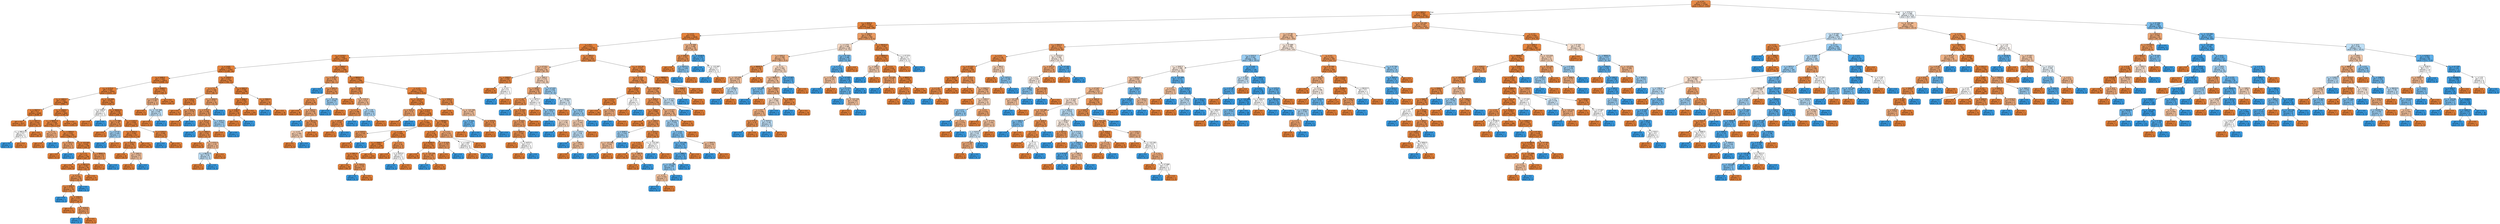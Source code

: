 digraph Tree {
node [shape=box, style="filled, rounded", color="black", fontname="helvetica"] ;
edge [fontname="helvetica"] ;
0 [label=<x<SUB>8</SUB> &le; 9.5<br/>gini = 0.125<br/>samples = 17290<br/>value = [16127, 1163]>, fillcolor="#e78a47"] ;
1 [label=<x<SUB>2</SUB> &le; 2855.0<br/>gini = 0.061<br/>samples = 16012<br/>value = [15510, 502]>, fillcolor="#e6853f"] ;
0 -> 1 [labeldistance=2.5, labelangle=45, headlabel="True"] ;
2 [label=<x<SUB>16</SUB> &le; 2835.0<br/>gini = 0.028<br/>samples = 14197<br/>value = [13999, 198]>, fillcolor="#e5833c"] ;
1 -> 2 ;
3 [label=<x<SUB>5</SUB> &le; 0.5<br/>gini = 0.02<br/>samples = 13839<br/>value = [13702, 137]>, fillcolor="#e5823b"] ;
2 -> 3 ;
4 [label=<x<SUB>8</SUB> &le; 8.5<br/>gini = 0.017<br/>samples = 13783<br/>value = [13662, 121]>, fillcolor="#e5823b"] ;
3 -> 4 ;
5 [label=<x<SUB>16</SUB> &le; 2279.5<br/>gini = 0.009<br/>samples = 12873<br/>value = [12813, 60]>, fillcolor="#e5823a"] ;
4 -> 5 ;
6 [label=<x<SUB>1</SUB> &le; 2.625<br/>gini = 0.005<br/>samples = 11407<br/>value = [11381, 26]>, fillcolor="#e58139"] ;
5 -> 6 ;
7 [label=<x<SUB>9</SUB> &le; 2408.0<br/>gini = 0.003<br/>samples = 10614<br/>value = [10599, 15]>, fillcolor="#e58139"] ;
6 -> 7 ;
8 [label=<x<SUB>16</SUB> &le; 2175.0<br/>gini = 0.002<br/>samples = 10443<br/>value = [10431, 12]>, fillcolor="#e58139"] ;
7 -> 8 ;
9 [label=<x<SUB>16</SUB> &le; 1905.0<br/>gini = 0.001<br/>samples = 9989<br/>value = [9982, 7]>, fillcolor="#e58139"] ;
8 -> 9 ;
10 [label=<x<SUB>2</SUB> &le; 2607.5<br/>gini = 0.0<br/>samples = 8189<br/>value = [8188, 1]>, fillcolor="#e58139"] ;
9 -> 10 ;
11 [label=<gini = 0.0<br/>samples = 8127<br/>value = [8127, 0]>, fillcolor="#e58139"] ;
10 -> 11 ;
12 [label=<x<SUB>3</SUB> &le; 3557.5<br/>gini = 0.032<br/>samples = 62<br/>value = [61, 1]>, fillcolor="#e5833c"] ;
10 -> 12 ;
13 [label=<x<SUB>13</SUB> &le; 98111.0<br/>gini = 0.5<br/>samples = 2<br/>value = [1, 1]>, fillcolor="#ffffff"] ;
12 -> 13 ;
14 [label=<gini = 0.0<br/>samples = 1<br/>value = [0, 1]>, fillcolor="#399de5"] ;
13 -> 14 ;
15 [label=<gini = 0.0<br/>samples = 1<br/>value = [1, 0]>, fillcolor="#e58139"] ;
13 -> 15 ;
16 [label=<gini = 0.0<br/>samples = 60<br/>value = [60, 0]>, fillcolor="#e58139"] ;
12 -> 16 ;
17 [label=<x<SUB>11</SUB> &le; 1949.5<br/>gini = 0.007<br/>samples = 1800<br/>value = [1794, 6]>, fillcolor="#e5813a"] ;
9 -> 17 ;
18 [label=<x<SUB>13</SUB> &le; 98007.0<br/>gini = 0.038<br/>samples = 307<br/>value = [301.0, 6.0]>, fillcolor="#e6843d"] ;
17 -> 18 ;
19 [label=<x<SUB>8</SUB> &le; 7.5<br/>gini = 0.375<br/>samples = 4<br/>value = [3, 1]>, fillcolor="#eeab7b"] ;
18 -> 19 ;
20 [label=<gini = 0.0<br/>samples = 3<br/>value = [3, 0]>, fillcolor="#e58139"] ;
19 -> 20 ;
21 [label=<gini = 0.0<br/>samples = 1<br/>value = [0, 1]>, fillcolor="#399de5"] ;
19 -> 21 ;
22 [label=<x<SUB>17</SUB> &le; 3004.0<br/>gini = 0.032<br/>samples = 303<br/>value = [298.0, 5.0]>, fillcolor="#e5833c"] ;
18 -> 22 ;
23 [label=<x<SUB>17</SUB> &le; 2931.5<br/>gini = 0.32<br/>samples = 5<br/>value = [4, 1]>, fillcolor="#eca06a"] ;
22 -> 23 ;
24 [label=<gini = 0.0<br/>samples = 4<br/>value = [4, 0]>, fillcolor="#e58139"] ;
23 -> 24 ;
25 [label=<gini = 0.0<br/>samples = 1<br/>value = [0, 1]>, fillcolor="#399de5"] ;
23 -> 25 ;
26 [label=<x<SUB>15</SUB> &le; -122.042<br/>gini = 0.026<br/>samples = 298<br/>value = [294, 4]>, fillcolor="#e5833c"] ;
22 -> 26 ;
27 [label=<x<SUB>8</SUB> &le; 7.5<br/>gini = 0.02<br/>samples = 290<br/>value = [287, 3]>, fillcolor="#e5823b"] ;
26 -> 27 ;
28 [label=<gini = 0.0<br/>samples = 204<br/>value = [204, 0]>, fillcolor="#e58139"] ;
27 -> 28 ;
29 [label=<x<SUB>13</SUB> &le; 98113.5<br/>gini = 0.067<br/>samples = 86<br/>value = [83, 3]>, fillcolor="#e68640"] ;
27 -> 29 ;
30 [label=<x<SUB>6</SUB> &le; 2.5<br/>gini = 0.185<br/>samples = 29<br/>value = [26, 3]>, fillcolor="#e89050"] ;
29 -> 30 ;
31 [label=<x<SUB>16</SUB> &le; 1935.0<br/>gini = 0.133<br/>samples = 28<br/>value = [26, 2]>, fillcolor="#e78b48"] ;
30 -> 31 ;
32 [label=<gini = 0.0<br/>samples = 1<br/>value = [0, 1]>, fillcolor="#399de5"] ;
31 -> 32 ;
33 [label=<x<SUB>11</SUB> &le; 1930.5<br/>gini = 0.071<br/>samples = 27<br/>value = [26, 1]>, fillcolor="#e68641"] ;
31 -> 33 ;
34 [label=<gini = 0.0<br/>samples = 21<br/>value = [21, 0]>, fillcolor="#e58139"] ;
33 -> 34 ;
35 [label=<x<SUB>3</SUB> &le; 4224.5<br/>gini = 0.278<br/>samples = 6<br/>value = [5, 1]>, fillcolor="#ea9a61"] ;
33 -> 35 ;
36 [label=<gini = 0.0<br/>samples = 1<br/>value = [0, 1]>, fillcolor="#399de5"] ;
35 -> 36 ;
37 [label=<gini = 0.0<br/>samples = 5<br/>value = [5, 0]>, fillcolor="#e58139"] ;
35 -> 37 ;
38 [label=<gini = 0.0<br/>samples = 1<br/>value = [0, 1]>, fillcolor="#399de5"] ;
30 -> 38 ;
39 [label=<gini = 0.0<br/>samples = 57<br/>value = [57, 0]>, fillcolor="#e58139"] ;
29 -> 39 ;
40 [label=<x<SUB>13</SUB> &le; 98063.5<br/>gini = 0.219<br/>samples = 8<br/>value = [7, 1]>, fillcolor="#e99355"] ;
26 -> 40 ;
41 [label=<gini = 0.0<br/>samples = 7<br/>value = [7, 0]>, fillcolor="#e58139"] ;
40 -> 41 ;
42 [label=<gini = 0.0<br/>samples = 1<br/>value = [0, 1]>, fillcolor="#399de5"] ;
40 -> 42 ;
43 [label=<gini = 0.0<br/>samples = 1493<br/>value = [1493, 0]>, fillcolor="#e58139"] ;
17 -> 43 ;
44 [label=<x<SUB>15</SUB> &le; -122.404<br/>gini = 0.022<br/>samples = 454<br/>value = [449, 5]>, fillcolor="#e5823b"] ;
8 -> 44 ;
45 [label=<x<SUB>9</SUB> &le; 1400.0<br/>gini = 0.5<br/>samples = 2<br/>value = [1, 1]>, fillcolor="#ffffff"] ;
44 -> 45 ;
46 [label=<gini = 0.0<br/>samples = 1<br/>value = [1, 0]>, fillcolor="#e58139"] ;
45 -> 46 ;
47 [label=<gini = 0.0<br/>samples = 1<br/>value = [0, 1]>, fillcolor="#399de5"] ;
45 -> 47 ;
48 [label=<x<SUB>13</SUB> &le; 98004.5<br/>gini = 0.018<br/>samples = 452<br/>value = [448, 4]>, fillcolor="#e5823b"] ;
44 -> 48 ;
49 [label=<x<SUB>14</SUB> &le; 47.598<br/>gini = 0.18<br/>samples = 20<br/>value = [18, 2]>, fillcolor="#e88f4f"] ;
48 -> 49 ;
50 [label=<gini = 0.0<br/>samples = 17<br/>value = [17, 0]>, fillcolor="#e58139"] ;
49 -> 50 ;
51 [label=<x<SUB>14</SUB> &le; 47.62<br/>gini = 0.444<br/>samples = 3<br/>value = [1, 2]>, fillcolor="#9ccef2"] ;
49 -> 51 ;
52 [label=<gini = 0.0<br/>samples = 2<br/>value = [0, 2]>, fillcolor="#399de5"] ;
51 -> 52 ;
53 [label=<gini = 0.0<br/>samples = 1<br/>value = [1, 0]>, fillcolor="#e58139"] ;
51 -> 53 ;
54 [label=<x<SUB>10</SUB> &le; 1145.0<br/>gini = 0.009<br/>samples = 432<br/>value = [430, 2]>, fillcolor="#e5823a"] ;
48 -> 54 ;
55 [label=<x<SUB>11</SUB> &le; 1922.5<br/>gini = 0.005<br/>samples = 412<br/>value = [411.0, 1.0]>, fillcolor="#e58139"] ;
54 -> 55 ;
56 [label=<x<SUB>11</SUB> &le; 1921.5<br/>gini = 0.091<br/>samples = 21<br/>value = [20, 1]>, fillcolor="#e68743"] ;
55 -> 56 ;
57 [label=<gini = 0.0<br/>samples = 18<br/>value = [18, 0]>, fillcolor="#e58139"] ;
56 -> 57 ;
58 [label=<x<SUB>2</SUB> &le; 1565.0<br/>gini = 0.444<br/>samples = 3<br/>value = [2, 1]>, fillcolor="#f2c09c"] ;
56 -> 58 ;
59 [label=<gini = 0.0<br/>samples = 2<br/>value = [2, 0]>, fillcolor="#e58139"] ;
58 -> 59 ;
60 [label=<gini = 0.0<br/>samples = 1<br/>value = [0, 1]>, fillcolor="#399de5"] ;
58 -> 60 ;
61 [label=<gini = 0.0<br/>samples = 391<br/>value = [391, 0]>, fillcolor="#e58139"] ;
55 -> 61 ;
62 [label=<x<SUB>9</SUB> &le; 1155.0<br/>gini = 0.095<br/>samples = 20<br/>value = [19, 1]>, fillcolor="#e68843"] ;
54 -> 62 ;
63 [label=<gini = 0.0<br/>samples = 1<br/>value = [0, 1]>, fillcolor="#399de5"] ;
62 -> 63 ;
64 [label=<gini = 0.0<br/>samples = 19<br/>value = [19, 0]>, fillcolor="#e58139"] ;
62 -> 64 ;
65 [label=<x<SUB>17</SUB> &le; 4048.5<br/>gini = 0.034<br/>samples = 171<br/>value = [168, 3]>, fillcolor="#e5833d"] ;
7 -> 65 ;
66 [label=<x<SUB>14</SUB> &le; 47.623<br/>gini = 0.397<br/>samples = 11<br/>value = [8, 3]>, fillcolor="#efb083"] ;
65 -> 66 ;
67 [label=<gini = 0.0<br/>samples = 6<br/>value = [6, 0]>, fillcolor="#e58139"] ;
66 -> 67 ;
68 [label=<x<SUB>15</SUB> &le; -122.368<br/>gini = 0.48<br/>samples = 5<br/>value = [2, 3]>, fillcolor="#bddef6"] ;
66 -> 68 ;
69 [label=<gini = 0.0<br/>samples = 2<br/>value = [2, 0]>, fillcolor="#e58139"] ;
68 -> 69 ;
70 [label=<gini = 0.0<br/>samples = 3<br/>value = [0, 3]>, fillcolor="#399de5"] ;
68 -> 70 ;
71 [label=<gini = 0.0<br/>samples = 160<br/>value = [160, 0]>, fillcolor="#e58139"] ;
65 -> 71 ;
72 [label=<x<SUB>11</SUB> &le; 1928.5<br/>gini = 0.027<br/>samples = 793<br/>value = [782, 11]>, fillcolor="#e5833c"] ;
6 -> 72 ;
73 [label=<x<SUB>8</SUB> &le; 7.5<br/>gini = 0.168<br/>samples = 97<br/>value = [88, 9]>, fillcolor="#e88e4d"] ;
72 -> 73 ;
74 [label=<x<SUB>9</SUB> &le; 2155.0<br/>gini = 0.034<br/>samples = 57<br/>value = [56, 1]>, fillcolor="#e5833d"] ;
73 -> 74 ;
75 [label=<gini = 0.0<br/>samples = 51<br/>value = [51, 0]>, fillcolor="#e58139"] ;
74 -> 75 ;
76 [label=<x<SUB>11</SUB> &le; 1920.5<br/>gini = 0.278<br/>samples = 6<br/>value = [5, 1]>, fillcolor="#ea9a61"] ;
74 -> 76 ;
77 [label=<gini = 0.0<br/>samples = 5<br/>value = [5, 0]>, fillcolor="#e58139"] ;
76 -> 77 ;
78 [label=<gini = 0.0<br/>samples = 1<br/>value = [0, 1]>, fillcolor="#399de5"] ;
76 -> 78 ;
79 [label=<x<SUB>11</SUB> &le; 1926.5<br/>gini = 0.32<br/>samples = 40<br/>value = [32, 8]>, fillcolor="#eca06a"] ;
73 -> 79 ;
80 [label=<x<SUB>2</SUB> &le; 2770.0<br/>gini = 0.266<br/>samples = 38<br/>value = [32, 6]>, fillcolor="#ea995e"] ;
79 -> 80 ;
81 [label=<x<SUB>2</SUB> &le; 1670.0<br/>gini = 0.202<br/>samples = 35<br/>value = [31, 4]>, fillcolor="#e89153"] ;
80 -> 81 ;
82 [label=<gini = 0.0<br/>samples = 1<br/>value = [0, 1]>, fillcolor="#399de5"] ;
81 -> 82 ;
83 [label=<x<SUB>16</SUB> &le; 1965.0<br/>gini = 0.161<br/>samples = 34<br/>value = [31, 3]>, fillcolor="#e88d4c"] ;
81 -> 83 ;
84 [label=<gini = 0.0<br/>samples = 24<br/>value = [24, 0]>, fillcolor="#e58139"] ;
83 -> 84 ;
85 [label=<x<SUB>17</SUB> &le; 4732.0<br/>gini = 0.42<br/>samples = 10<br/>value = [7, 3]>, fillcolor="#f0b78e"] ;
83 -> 85 ;
86 [label=<x<SUB>13</SUB> &le; 98107.5<br/>gini = 0.48<br/>samples = 5<br/>value = [2, 3]>, fillcolor="#bddef6"] ;
85 -> 86 ;
87 [label=<gini = 0.0<br/>samples = 2<br/>value = [2, 0]>, fillcolor="#e58139"] ;
86 -> 87 ;
88 [label=<gini = 0.0<br/>samples = 3<br/>value = [0, 3]>, fillcolor="#399de5"] ;
86 -> 88 ;
89 [label=<gini = 0.0<br/>samples = 5<br/>value = [5, 0]>, fillcolor="#e58139"] ;
85 -> 89 ;
90 [label=<x<SUB>3</SUB> &le; 3255.0<br/>gini = 0.444<br/>samples = 3<br/>value = [1, 2]>, fillcolor="#9ccef2"] ;
80 -> 90 ;
91 [label=<gini = 0.0<br/>samples = 1<br/>value = [1, 0]>, fillcolor="#e58139"] ;
90 -> 91 ;
92 [label=<gini = 0.0<br/>samples = 2<br/>value = [0, 2]>, fillcolor="#399de5"] ;
90 -> 92 ;
93 [label=<gini = 0.0<br/>samples = 2<br/>value = [0, 2]>, fillcolor="#399de5"] ;
79 -> 93 ;
94 [label=<x<SUB>12</SUB> &le; 2003.5<br/>gini = 0.006<br/>samples = 696<br/>value = [694, 2]>, fillcolor="#e5813a"] ;
72 -> 94 ;
95 [label=<x<SUB>11</SUB> &le; 1946.5<br/>gini = 0.003<br/>samples = 677<br/>value = [676, 1]>, fillcolor="#e58139"] ;
94 -> 95 ;
96 [label=<x<SUB>16</SUB> &le; 2180.0<br/>gini = 0.051<br/>samples = 38<br/>value = [37, 1]>, fillcolor="#e6843e"] ;
95 -> 96 ;
97 [label=<gini = 0.0<br/>samples = 37<br/>value = [37, 0]>, fillcolor="#e58139"] ;
96 -> 97 ;
98 [label=<gini = 0.0<br/>samples = 1<br/>value = [0, 1]>, fillcolor="#399de5"] ;
96 -> 98 ;
99 [label=<gini = 0.0<br/>samples = 639<br/>value = [639, 0]>, fillcolor="#e58139"] ;
95 -> 99 ;
100 [label=<x<SUB>12</SUB> &le; 2004.5<br/>gini = 0.1<br/>samples = 19<br/>value = [18, 1]>, fillcolor="#e68844"] ;
94 -> 100 ;
101 [label=<gini = 0.0<br/>samples = 1<br/>value = [0, 1]>, fillcolor="#399de5"] ;
100 -> 101 ;
102 [label=<gini = 0.0<br/>samples = 18<br/>value = [18, 0]>, fillcolor="#e58139"] ;
100 -> 102 ;
103 [label=<x<SUB>11</SUB> &le; 1930.0<br/>gini = 0.045<br/>samples = 1466<br/>value = [1432, 34]>, fillcolor="#e6843e"] ;
5 -> 103 ;
104 [label=<x<SUB>17</SUB> &le; 3750.0<br/>gini = 0.262<br/>samples = 71<br/>value = [60, 11]>, fillcolor="#ea985d"] ;
103 -> 104 ;
105 [label=<gini = 0.0<br/>samples = 2<br/>value = [0, 2]>, fillcolor="#399de5"] ;
104 -> 105 ;
106 [label=<x<SUB>12</SUB> &le; 2001.0<br/>gini = 0.227<br/>samples = 69<br/>value = [60, 9]>, fillcolor="#e99457"] ;
104 -> 106 ;
107 [label=<x<SUB>8</SUB> &le; 7.5<br/>gini = 0.19<br/>samples = 66<br/>value = [59, 7]>, fillcolor="#e89050"] ;
106 -> 107 ;
108 [label=<gini = 0.0<br/>samples = 36<br/>value = [36, 0]>, fillcolor="#e58139"] ;
107 -> 108 ;
109 [label=<x<SUB>2</SUB> &le; 1920.0<br/>gini = 0.358<br/>samples = 30<br/>value = [23, 7]>, fillcolor="#eda775"] ;
107 -> 109 ;
110 [label=<gini = 0.0<br/>samples = 4<br/>value = [0, 4]>, fillcolor="#399de5"] ;
109 -> 110 ;
111 [label=<x<SUB>13</SUB> &le; 98113.5<br/>gini = 0.204<br/>samples = 26<br/>value = [23, 3]>, fillcolor="#e89153"] ;
109 -> 111 ;
112 [label=<x<SUB>7</SUB> &le; 4.5<br/>gini = 0.469<br/>samples = 8<br/>value = [5, 3]>, fillcolor="#f5cdb0"] ;
111 -> 112 ;
113 [label=<gini = 0.0<br/>samples = 5<br/>value = [5, 0]>, fillcolor="#e58139"] ;
112 -> 113 ;
114 [label=<gini = 0.0<br/>samples = 3<br/>value = [0, 3]>, fillcolor="#399de5"] ;
112 -> 114 ;
115 [label=<gini = 0.0<br/>samples = 18<br/>value = [18, 0]>, fillcolor="#e58139"] ;
111 -> 115 ;
116 [label=<x<SUB>15</SUB> &le; -122.29<br/>gini = 0.444<br/>samples = 3<br/>value = [1, 2]>, fillcolor="#9ccef2"] ;
106 -> 116 ;
117 [label=<gini = 0.0<br/>samples = 2<br/>value = [0, 2]>, fillcolor="#399de5"] ;
116 -> 117 ;
118 [label=<gini = 0.0<br/>samples = 1<br/>value = [1, 0]>, fillcolor="#e58139"] ;
116 -> 118 ;
119 [label=<x<SUB>13</SUB> &le; 98004.5<br/>gini = 0.032<br/>samples = 1395<br/>value = [1372, 23]>, fillcolor="#e5833c"] ;
103 -> 119 ;
120 [label=<x<SUB>14</SUB> &le; 47.587<br/>gini = 0.193<br/>samples = 83<br/>value = [74, 9]>, fillcolor="#e89051"] ;
119 -> 120 ;
121 [label=<gini = 0.0<br/>samples = 53<br/>value = [53, 0]>, fillcolor="#e58139"] ;
120 -> 121 ;
122 [label=<x<SUB>9</SUB> &le; 1725.0<br/>gini = 0.42<br/>samples = 30<br/>value = [21, 9]>, fillcolor="#f0b78e"] ;
120 -> 122 ;
123 [label=<x<SUB>6</SUB> &le; 1.5<br/>gini = 0.188<br/>samples = 19<br/>value = [17, 2]>, fillcolor="#e89050"] ;
122 -> 123 ;
124 [label=<x<SUB>11</SUB> &le; 1976.5<br/>gini = 0.105<br/>samples = 18<br/>value = [17, 1]>, fillcolor="#e78845"] ;
123 -> 124 ;
125 [label=<gini = 0.0<br/>samples = 17<br/>value = [17, 0]>, fillcolor="#e58139"] ;
124 -> 125 ;
126 [label=<gini = 0.0<br/>samples = 1<br/>value = [0, 1]>, fillcolor="#399de5"] ;
124 -> 126 ;
127 [label=<gini = 0.0<br/>samples = 1<br/>value = [0, 1]>, fillcolor="#399de5"] ;
123 -> 127 ;
128 [label=<x<SUB>4</SUB> &le; 1.25<br/>gini = 0.463<br/>samples = 11<br/>value = [4, 7]>, fillcolor="#aad5f4"] ;
122 -> 128 ;
129 [label=<gini = 0.0<br/>samples = 7<br/>value = [0, 7]>, fillcolor="#399de5"] ;
128 -> 129 ;
130 [label=<gini = 0.0<br/>samples = 4<br/>value = [4, 0]>, fillcolor="#e58139"] ;
128 -> 130 ;
131 [label=<x<SUB>7</SUB> &le; 4.5<br/>gini = 0.021<br/>samples = 1312<br/>value = [1298.0, 14.0]>, fillcolor="#e5823b"] ;
119 -> 131 ;
132 [label=<x<SUB>15</SUB> &le; -122.413<br/>gini = 0.014<br/>samples = 1243<br/>value = [1234, 9]>, fillcolor="#e5823a"] ;
131 -> 132 ;
133 [label=<x<SUB>9</SUB> &le; 1610.0<br/>gini = 0.32<br/>samples = 5<br/>value = [4, 1]>, fillcolor="#eca06a"] ;
132 -> 133 ;
134 [label=<gini = 0.0<br/>samples = 4<br/>value = [4, 0]>, fillcolor="#e58139"] ;
133 -> 134 ;
135 [label=<gini = 0.0<br/>samples = 1<br/>value = [0, 1]>, fillcolor="#399de5"] ;
133 -> 135 ;
136 [label=<x<SUB>16</SUB> &le; 2715.0<br/>gini = 0.013<br/>samples = 1238<br/>value = [1230, 8]>, fillcolor="#e5823a"] ;
132 -> 136 ;
137 [label=<x<SUB>7</SUB> &le; 2.5<br/>gini = 0.005<br/>samples = 1125<br/>value = [1122, 3]>, fillcolor="#e5813a"] ;
136 -> 137 ;
138 [label=<x<SUB>2</SUB> &le; 2420.0<br/>gini = 0.245<br/>samples = 7<br/>value = [6, 1]>, fillcolor="#e9965a"] ;
137 -> 138 ;
139 [label=<gini = 0.0<br/>samples = 6<br/>value = [6, 0]>, fillcolor="#e58139"] ;
138 -> 139 ;
140 [label=<gini = 0.0<br/>samples = 1<br/>value = [0, 1]>, fillcolor="#399de5"] ;
138 -> 140 ;
141 [label=<x<SUB>4</SUB> &le; 2.25<br/>gini = 0.004<br/>samples = 1118<br/>value = [1116, 2]>, fillcolor="#e58139"] ;
137 -> 141 ;
142 [label=<x<SUB>11</SUB> &le; 1948.5<br/>gini = 0.002<br/>samples = 1108<br/>value = [1107, 1]>, fillcolor="#e58139"] ;
141 -> 142 ;
143 [label=<x<SUB>11</SUB> &le; 1947.5<br/>gini = 0.03<br/>samples = 65<br/>value = [64, 1]>, fillcolor="#e5833c"] ;
142 -> 143 ;
144 [label=<gini = 0.0<br/>samples = 58<br/>value = [58, 0]>, fillcolor="#e58139"] ;
143 -> 144 ;
145 [label=<x<SUB>3</SUB> &le; 7410.0<br/>gini = 0.245<br/>samples = 7<br/>value = [6, 1]>, fillcolor="#e9965a"] ;
143 -> 145 ;
146 [label=<gini = 0.0<br/>samples = 1<br/>value = [0, 1]>, fillcolor="#399de5"] ;
145 -> 146 ;
147 [label=<gini = 0.0<br/>samples = 6<br/>value = [6, 0]>, fillcolor="#e58139"] ;
145 -> 147 ;
148 [label=<gini = 0.0<br/>samples = 1043<br/>value = [1043, 0]>, fillcolor="#e58139"] ;
142 -> 148 ;
149 [label=<x<SUB>6</SUB> &le; 1.0<br/>gini = 0.18<br/>samples = 10<br/>value = [9, 1]>, fillcolor="#e88f4f"] ;
141 -> 149 ;
150 [label=<gini = 0.0<br/>samples = 8<br/>value = [8, 0]>, fillcolor="#e58139"] ;
149 -> 150 ;
151 [label=<x<SUB>9</SUB> &le; 2675.0<br/>gini = 0.5<br/>samples = 2<br/>value = [1, 1]>, fillcolor="#ffffff"] ;
149 -> 151 ;
152 [label=<gini = 0.0<br/>samples = 1<br/>value = [0, 1]>, fillcolor="#399de5"] ;
151 -> 152 ;
153 [label=<gini = 0.0<br/>samples = 1<br/>value = [1, 0]>, fillcolor="#e58139"] ;
151 -> 153 ;
154 [label=<x<SUB>13</SUB> &le; 98098.5<br/>gini = 0.085<br/>samples = 113<br/>value = [108, 5]>, fillcolor="#e68742"] ;
136 -> 154 ;
155 [label=<x<SUB>6</SUB> &le; 2.5<br/>gini = 0.04<br/>samples = 99<br/>value = [97, 2]>, fillcolor="#e6843d"] ;
154 -> 155 ;
156 [label=<x<SUB>3</SUB> &le; 40404.5<br/>gini = 0.021<br/>samples = 93<br/>value = [92, 1]>, fillcolor="#e5823b"] ;
155 -> 156 ;
157 [label=<gini = 0.0<br/>samples = 82<br/>value = [82, 0]>, fillcolor="#e58139"] ;
156 -> 157 ;
158 [label=<x<SUB>15</SUB> &le; -122.159<br/>gini = 0.165<br/>samples = 11<br/>value = [10, 1]>, fillcolor="#e88e4d"] ;
156 -> 158 ;
159 [label=<gini = 0.0<br/>samples = 1<br/>value = [0, 1]>, fillcolor="#399de5"] ;
158 -> 159 ;
160 [label=<gini = 0.0<br/>samples = 10<br/>value = [10, 0]>, fillcolor="#e58139"] ;
158 -> 160 ;
161 [label=<x<SUB>14</SUB> &le; 47.629<br/>gini = 0.278<br/>samples = 6<br/>value = [5, 1]>, fillcolor="#ea9a61"] ;
155 -> 161 ;
162 [label=<gini = 0.0<br/>samples = 5<br/>value = [5, 0]>, fillcolor="#e58139"] ;
161 -> 162 ;
163 [label=<gini = 0.0<br/>samples = 1<br/>value = [0, 1]>, fillcolor="#399de5"] ;
161 -> 163 ;
164 [label=<x<SUB>0</SUB> &le; 3.5<br/>gini = 0.337<br/>samples = 14<br/>value = [11, 3]>, fillcolor="#eca36f"] ;
154 -> 164 ;
165 [label=<x<SUB>1</SUB> &le; 1.625<br/>gini = 0.5<br/>samples = 6<br/>value = [3, 3]>, fillcolor="#ffffff"] ;
164 -> 165 ;
166 [label=<gini = 0.0<br/>samples = 3<br/>value = [3, 0]>, fillcolor="#e58139"] ;
165 -> 166 ;
167 [label=<gini = 0.0<br/>samples = 3<br/>value = [0, 3]>, fillcolor="#399de5"] ;
165 -> 167 ;
168 [label=<gini = 0.0<br/>samples = 8<br/>value = [8, 0]>, fillcolor="#e58139"] ;
164 -> 168 ;
169 [label=<x<SUB>9</SUB> &le; 2050.0<br/>gini = 0.134<br/>samples = 69<br/>value = [64, 5]>, fillcolor="#e78b48"] ;
131 -> 169 ;
170 [label=<gini = 0.0<br/>samples = 54<br/>value = [54, 0]>, fillcolor="#e58139"] ;
169 -> 170 ;
171 [label=<x<SUB>15</SUB> &le; -122.209<br/>gini = 0.444<br/>samples = 15<br/>value = [10, 5]>, fillcolor="#f2c09c"] ;
169 -> 171 ;
172 [label=<x<SUB>14</SUB> &le; 47.504<br/>gini = 0.32<br/>samples = 5<br/>value = [1, 4]>, fillcolor="#6ab6ec"] ;
171 -> 172 ;
173 [label=<gini = 0.0<br/>samples = 1<br/>value = [1, 0]>, fillcolor="#e58139"] ;
172 -> 173 ;
174 [label=<gini = 0.0<br/>samples = 4<br/>value = [0, 4]>, fillcolor="#399de5"] ;
172 -> 174 ;
175 [label=<x<SUB>11</SUB> &le; 1978.0<br/>gini = 0.18<br/>samples = 10<br/>value = [9, 1]>, fillcolor="#e88f4f"] ;
171 -> 175 ;
176 [label=<gini = 0.0<br/>samples = 9<br/>value = [9, 0]>, fillcolor="#e58139"] ;
175 -> 176 ;
177 [label=<gini = 0.0<br/>samples = 1<br/>value = [0, 1]>, fillcolor="#399de5"] ;
175 -> 177 ;
178 [label=<x<SUB>11</SUB> &le; 1953.5<br/>gini = 0.125<br/>samples = 910<br/>value = [849, 61]>, fillcolor="#e78a47"] ;
4 -> 178 ;
179 [label=<x<SUB>14</SUB> &le; 47.611<br/>gini = 0.427<br/>samples = 94<br/>value = [65, 29]>, fillcolor="#f1b991"] ;
178 -> 179 ;
180 [label=<x<SUB>12</SUB> &le; 2008.5<br/>gini = 0.087<br/>samples = 22<br/>value = [21, 1]>, fillcolor="#e68742"] ;
179 -> 180 ;
181 [label=<gini = 0.0<br/>samples = 20<br/>value = [20, 0]>, fillcolor="#e58139"] ;
180 -> 181 ;
182 [label=<x<SUB>0</SUB> &le; 4.0<br/>gini = 0.5<br/>samples = 2<br/>value = [1, 1]>, fillcolor="#ffffff"] ;
180 -> 182 ;
183 [label=<gini = 0.0<br/>samples = 1<br/>value = [0, 1]>, fillcolor="#399de5"] ;
182 -> 183 ;
184 [label=<gini = 0.0<br/>samples = 1<br/>value = [1, 0]>, fillcolor="#e58139"] ;
182 -> 184 ;
185 [label=<x<SUB>9</SUB> &le; 1905.0<br/>gini = 0.475<br/>samples = 72<br/>value = [44, 28]>, fillcolor="#f6d1b7"] ;
179 -> 185 ;
186 [label=<x<SUB>11</SUB> &le; 1939.5<br/>gini = 0.346<br/>samples = 45<br/>value = [35, 10]>, fillcolor="#eca572"] ;
185 -> 186 ;
187 [label=<x<SUB>1</SUB> &le; 1.25<br/>gini = 0.175<br/>samples = 31<br/>value = [28, 3]>, fillcolor="#e88e4e"] ;
186 -> 187 ;
188 [label=<gini = 0.0<br/>samples = 1<br/>value = [0, 1]>, fillcolor="#399de5"] ;
187 -> 188 ;
189 [label=<x<SUB>14</SUB> &le; 47.643<br/>gini = 0.124<br/>samples = 30<br/>value = [28, 2]>, fillcolor="#e78a47"] ;
187 -> 189 ;
190 [label=<x<SUB>14</SUB> &le; 47.643<br/>gini = 0.278<br/>samples = 12<br/>value = [10, 2]>, fillcolor="#ea9a61"] ;
189 -> 190 ;
191 [label=<x<SUB>2</SUB> &le; 2605.0<br/>gini = 0.165<br/>samples = 11<br/>value = [10, 1]>, fillcolor="#e88e4d"] ;
190 -> 191 ;
192 [label=<gini = 0.0<br/>samples = 9<br/>value = [9, 0]>, fillcolor="#e58139"] ;
191 -> 192 ;
193 [label=<x<SUB>17</SUB> &le; 4475.0<br/>gini = 0.5<br/>samples = 2<br/>value = [1, 1]>, fillcolor="#ffffff"] ;
191 -> 193 ;
194 [label=<gini = 0.0<br/>samples = 1<br/>value = [1, 0]>, fillcolor="#e58139"] ;
193 -> 194 ;
195 [label=<gini = 0.0<br/>samples = 1<br/>value = [0, 1]>, fillcolor="#399de5"] ;
193 -> 195 ;
196 [label=<gini = 0.0<br/>samples = 1<br/>value = [0, 1]>, fillcolor="#399de5"] ;
190 -> 196 ;
197 [label=<gini = 0.0<br/>samples = 18<br/>value = [18, 0]>, fillcolor="#e58139"] ;
189 -> 197 ;
198 [label=<x<SUB>3</SUB> &le; 4875.0<br/>gini = 0.5<br/>samples = 14<br/>value = [7, 7]>, fillcolor="#ffffff"] ;
186 -> 198 ;
199 [label=<gini = 0.0<br/>samples = 4<br/>value = [4, 0]>, fillcolor="#e58139"] ;
198 -> 199 ;
200 [label=<x<SUB>17</SUB> &le; 5900.0<br/>gini = 0.42<br/>samples = 10<br/>value = [3, 7]>, fillcolor="#8ec7f0"] ;
198 -> 200 ;
201 [label=<gini = 0.0<br/>samples = 5<br/>value = [0, 5]>, fillcolor="#399de5"] ;
200 -> 201 ;
202 [label=<x<SUB>1</SUB> &le; 2.125<br/>gini = 0.48<br/>samples = 5<br/>value = [3, 2]>, fillcolor="#f6d5bd"] ;
200 -> 202 ;
203 [label=<gini = 0.0<br/>samples = 2<br/>value = [0, 2]>, fillcolor="#399de5"] ;
202 -> 203 ;
204 [label=<gini = 0.0<br/>samples = 3<br/>value = [3, 0]>, fillcolor="#e58139"] ;
202 -> 204 ;
205 [label=<x<SUB>14</SUB> &le; 47.633<br/>gini = 0.444<br/>samples = 27<br/>value = [9, 18]>, fillcolor="#9ccef2"] ;
185 -> 205 ;
206 [label=<gini = 0.0<br/>samples = 7<br/>value = [0, 7]>, fillcolor="#399de5"] ;
205 -> 206 ;
207 [label=<x<SUB>13</SUB> &le; 98102.5<br/>gini = 0.495<br/>samples = 20<br/>value = [9, 11]>, fillcolor="#dbedfa"] ;
205 -> 207 ;
208 [label=<gini = 0.0<br/>samples = 4<br/>value = [4, 0]>, fillcolor="#e58139"] ;
207 -> 208 ;
209 [label=<x<SUB>17</SUB> &le; 4679.5<br/>gini = 0.43<br/>samples = 16<br/>value = [5, 11]>, fillcolor="#93caf1"] ;
207 -> 209 ;
210 [label=<x<SUB>3</SUB> &le; 4577.5<br/>gini = 0.469<br/>samples = 8<br/>value = [5, 3]>, fillcolor="#f5cdb0"] ;
209 -> 210 ;
211 [label=<x<SUB>10</SUB> &le; 120.0<br/>gini = 0.48<br/>samples = 5<br/>value = [2, 3]>, fillcolor="#bddef6"] ;
210 -> 211 ;
212 [label=<gini = 0.0<br/>samples = 2<br/>value = [0, 2]>, fillcolor="#399de5"] ;
211 -> 212 ;
213 [label=<x<SUB>10</SUB> &le; 690.0<br/>gini = 0.444<br/>samples = 3<br/>value = [2, 1]>, fillcolor="#f2c09c"] ;
211 -> 213 ;
214 [label=<gini = 0.0<br/>samples = 2<br/>value = [2, 0]>, fillcolor="#e58139"] ;
213 -> 214 ;
215 [label=<gini = 0.0<br/>samples = 1<br/>value = [0, 1]>, fillcolor="#399de5"] ;
213 -> 215 ;
216 [label=<gini = 0.0<br/>samples = 3<br/>value = [3, 0]>, fillcolor="#e58139"] ;
210 -> 216 ;
217 [label=<gini = 0.0<br/>samples = 8<br/>value = [0, 8]>, fillcolor="#399de5"] ;
209 -> 217 ;
218 [label=<x<SUB>15</SUB> &le; -122.19<br/>gini = 0.075<br/>samples = 816<br/>value = [784, 32]>, fillcolor="#e68641"] ;
178 -> 218 ;
219 [label=<x<SUB>14</SUB> &le; 47.578<br/>gini = 0.158<br/>samples = 358<br/>value = [327.0, 31.0]>, fillcolor="#e78d4c"] ;
218 -> 219 ;
220 [label=<x<SUB>10</SUB> &le; 1125.0<br/>gini = 0.026<br/>samples = 152<br/>value = [150, 2]>, fillcolor="#e5833c"] ;
219 -> 220 ;
221 [label=<x<SUB>16</SUB> &le; 2775.0<br/>gini = 0.013<br/>samples = 150<br/>value = [149, 1]>, fillcolor="#e5823a"] ;
220 -> 221 ;
222 [label=<gini = 0.0<br/>samples = 146<br/>value = [146, 0]>, fillcolor="#e58139"] ;
221 -> 222 ;
223 [label=<x<SUB>16</SUB> &le; 2790.0<br/>gini = 0.375<br/>samples = 4<br/>value = [3, 1]>, fillcolor="#eeab7b"] ;
221 -> 223 ;
224 [label=<gini = 0.0<br/>samples = 1<br/>value = [0, 1]>, fillcolor="#399de5"] ;
223 -> 224 ;
225 [label=<gini = 0.0<br/>samples = 3<br/>value = [3, 0]>, fillcolor="#e58139"] ;
223 -> 225 ;
226 [label=<x<SUB>6</SUB> &le; 3.5<br/>gini = 0.5<br/>samples = 2<br/>value = [1, 1]>, fillcolor="#ffffff"] ;
220 -> 226 ;
227 [label=<gini = 0.0<br/>samples = 1<br/>value = [1, 0]>, fillcolor="#e58139"] ;
226 -> 227 ;
228 [label=<gini = 0.0<br/>samples = 1<br/>value = [0, 1]>, fillcolor="#399de5"] ;
226 -> 228 ;
229 [label=<x<SUB>15</SUB> &le; -122.198<br/>gini = 0.242<br/>samples = 206<br/>value = [177, 29]>, fillcolor="#e99659"] ;
219 -> 229 ;
230 [label=<x<SUB>2</SUB> &le; 2545.0<br/>gini = 0.201<br/>samples = 194<br/>value = [172, 22]>, fillcolor="#e89152"] ;
229 -> 230 ;
231 [label=<x<SUB>16</SUB> &le; 1830.0<br/>gini = 0.096<br/>samples = 138<br/>value = [131, 7]>, fillcolor="#e68844"] ;
230 -> 231 ;
232 [label=<gini = 0.0<br/>samples = 80<br/>value = [80, 0]>, fillcolor="#e58139"] ;
231 -> 232 ;
233 [label=<x<SUB>16</SUB> &le; 1905.0<br/>gini = 0.212<br/>samples = 58<br/>value = [51, 7]>, fillcolor="#e99254"] ;
231 -> 233 ;
234 [label=<x<SUB>9</SUB> &le; 2048.0<br/>gini = 0.444<br/>samples = 6<br/>value = [2, 4]>, fillcolor="#9ccef2"] ;
233 -> 234 ;
235 [label=<x<SUB>15</SUB> &le; -122.296<br/>gini = 0.444<br/>samples = 3<br/>value = [2, 1]>, fillcolor="#f2c09c"] ;
234 -> 235 ;
236 [label=<gini = 0.0<br/>samples = 1<br/>value = [0, 1]>, fillcolor="#399de5"] ;
235 -> 236 ;
237 [label=<gini = 0.0<br/>samples = 2<br/>value = [2, 0]>, fillcolor="#e58139"] ;
235 -> 237 ;
238 [label=<gini = 0.0<br/>samples = 3<br/>value = [0, 3]>, fillcolor="#399de5"] ;
234 -> 238 ;
239 [label=<x<SUB>11</SUB> &le; 2010.5<br/>gini = 0.109<br/>samples = 52<br/>value = [49, 3]>, fillcolor="#e78945"] ;
233 -> 239 ;
240 [label=<x<SUB>7</SUB> &le; 3.5<br/>gini = 0.077<br/>samples = 50<br/>value = [48, 2]>, fillcolor="#e68641"] ;
239 -> 240 ;
241 [label=<gini = 0.0<br/>samples = 40<br/>value = [40, 0]>, fillcolor="#e58139"] ;
240 -> 241 ;
242 [label=<x<SUB>11</SUB> &le; 1987.0<br/>gini = 0.32<br/>samples = 10<br/>value = [8, 2]>, fillcolor="#eca06a"] ;
240 -> 242 ;
243 [label=<gini = 0.0<br/>samples = 8<br/>value = [8, 0]>, fillcolor="#e58139"] ;
242 -> 243 ;
244 [label=<gini = 0.0<br/>samples = 2<br/>value = [0, 2]>, fillcolor="#399de5"] ;
242 -> 244 ;
245 [label=<x<SUB>15</SUB> &le; -122.261<br/>gini = 0.5<br/>samples = 2<br/>value = [1, 1]>, fillcolor="#ffffff"] ;
239 -> 245 ;
246 [label=<gini = 0.0<br/>samples = 1<br/>value = [0, 1]>, fillcolor="#399de5"] ;
245 -> 246 ;
247 [label=<gini = 0.0<br/>samples = 1<br/>value = [1, 0]>, fillcolor="#e58139"] ;
245 -> 247 ;
248 [label=<x<SUB>14</SUB> &le; 47.677<br/>gini = 0.392<br/>samples = 56<br/>value = [41, 15]>, fillcolor="#efaf81"] ;
230 -> 248 ;
249 [label=<x<SUB>13</SUB> &le; 98120.5<br/>gini = 0.454<br/>samples = 23<br/>value = [8, 15]>, fillcolor="#a3d1f3"] ;
248 -> 249 ;
250 [label=<x<SUB>1</SUB> &le; 3.125<br/>gini = 0.375<br/>samples = 20<br/>value = [5, 15]>, fillcolor="#7bbeee"] ;
249 -> 250 ;
251 [label=<x<SUB>15</SUB> &le; -122.206<br/>gini = 0.291<br/>samples = 17<br/>value = [3, 14]>, fillcolor="#63b2eb"] ;
250 -> 251 ;
252 [label=<x<SUB>11</SUB> &le; 1996.0<br/>gini = 0.219<br/>samples = 16<br/>value = [2, 14]>, fillcolor="#55abe9"] ;
251 -> 252 ;
253 [label=<x<SUB>15</SUB> &le; -122.285<br/>gini = 0.408<br/>samples = 7<br/>value = [2, 5]>, fillcolor="#88c4ef"] ;
252 -> 253 ;
254 [label=<x<SUB>1</SUB> &le; 2.0<br/>gini = 0.444<br/>samples = 3<br/>value = [2, 1]>, fillcolor="#f2c09c"] ;
253 -> 254 ;
255 [label=<gini = 0.0<br/>samples = 1<br/>value = [0, 1]>, fillcolor="#399de5"] ;
254 -> 255 ;
256 [label=<gini = 0.0<br/>samples = 2<br/>value = [2, 0]>, fillcolor="#e58139"] ;
254 -> 256 ;
257 [label=<gini = 0.0<br/>samples = 4<br/>value = [0, 4]>, fillcolor="#399de5"] ;
253 -> 257 ;
258 [label=<gini = 0.0<br/>samples = 9<br/>value = [0, 9]>, fillcolor="#399de5"] ;
252 -> 258 ;
259 [label=<gini = 0.0<br/>samples = 1<br/>value = [1, 0]>, fillcolor="#e58139"] ;
251 -> 259 ;
260 [label=<x<SUB>17</SUB> &le; 3940.0<br/>gini = 0.444<br/>samples = 3<br/>value = [2, 1]>, fillcolor="#f2c09c"] ;
250 -> 260 ;
261 [label=<gini = 0.0<br/>samples = 1<br/>value = [0, 1]>, fillcolor="#399de5"] ;
260 -> 261 ;
262 [label=<gini = 0.0<br/>samples = 2<br/>value = [2, 0]>, fillcolor="#e58139"] ;
260 -> 262 ;
263 [label=<gini = 0.0<br/>samples = 3<br/>value = [3, 0]>, fillcolor="#e58139"] ;
249 -> 263 ;
264 [label=<gini = 0.0<br/>samples = 33<br/>value = [33, 0]>, fillcolor="#e58139"] ;
248 -> 264 ;
265 [label=<x<SUB>14</SUB> &le; 47.672<br/>gini = 0.486<br/>samples = 12<br/>value = [5, 7]>, fillcolor="#c6e3f8"] ;
229 -> 265 ;
266 [label=<gini = 0.0<br/>samples = 7<br/>value = [0, 7]>, fillcolor="#399de5"] ;
265 -> 266 ;
267 [label=<gini = 0.0<br/>samples = 5<br/>value = [5, 0]>, fillcolor="#e58139"] ;
265 -> 267 ;
268 [label=<x<SUB>13</SUB> &le; 98005.5<br/>gini = 0.004<br/>samples = 458<br/>value = [457, 1]>, fillcolor="#e58139"] ;
218 -> 268 ;
269 [label=<x<SUB>3</SUB> &le; 6568.0<br/>gini = 0.142<br/>samples = 13<br/>value = [12, 1]>, fillcolor="#e78c49"] ;
268 -> 269 ;
270 [label=<gini = 0.0<br/>samples = 1<br/>value = [0, 1]>, fillcolor="#399de5"] ;
269 -> 270 ;
271 [label=<gini = 0.0<br/>samples = 12<br/>value = [12, 0]>, fillcolor="#e58139"] ;
269 -> 271 ;
272 [label=<gini = 0.0<br/>samples = 445<br/>value = [445, 0]>, fillcolor="#e58139"] ;
268 -> 272 ;
273 [label=<x<SUB>14</SUB> &le; 47.558<br/>gini = 0.408<br/>samples = 56<br/>value = [40, 16]>, fillcolor="#efb388"] ;
3 -> 273 ;
274 [label=<x<SUB>16</SUB> &le; 2460.0<br/>gini = 0.201<br/>samples = 44<br/>value = [39, 5]>, fillcolor="#e89152"] ;
273 -> 274 ;
275 [label=<gini = 0.0<br/>samples = 37<br/>value = [37, 0]>, fillcolor="#e58139"] ;
274 -> 275 ;
276 [label=<x<SUB>3</SUB> &le; 46375.5<br/>gini = 0.408<br/>samples = 7<br/>value = [2, 5]>, fillcolor="#88c4ef"] ;
274 -> 276 ;
277 [label=<gini = 0.0<br/>samples = 5<br/>value = [0, 5]>, fillcolor="#399de5"] ;
276 -> 277 ;
278 [label=<gini = 0.0<br/>samples = 2<br/>value = [2, 0]>, fillcolor="#e58139"] ;
276 -> 278 ;
279 [label=<x<SUB>17</SUB> &le; 15168.0<br/>gini = 0.153<br/>samples = 12<br/>value = [1, 11]>, fillcolor="#4ba6e7"] ;
273 -> 279 ;
280 [label=<gini = 0.0<br/>samples = 10<br/>value = [0, 10]>, fillcolor="#399de5"] ;
279 -> 280 ;
281 [label=<x<SUB>15</SUB> &le; -122.097<br/>gini = 0.5<br/>samples = 2<br/>value = [1, 1]>, fillcolor="#ffffff"] ;
279 -> 281 ;
282 [label=<gini = 0.0<br/>samples = 1<br/>value = [0, 1]>, fillcolor="#399de5"] ;
281 -> 282 ;
283 [label=<gini = 0.0<br/>samples = 1<br/>value = [1, 0]>, fillcolor="#e58139"] ;
281 -> 283 ;
284 [label=<x<SUB>11</SUB> &le; 1969.5<br/>gini = 0.283<br/>samples = 358<br/>value = [297.0, 61.0]>, fillcolor="#ea9b62"] ;
2 -> 284 ;
285 [label=<x<SUB>1</SUB> &le; 2.375<br/>gini = 0.485<br/>samples = 128<br/>value = [75, 53]>, fillcolor="#f7dac5"] ;
284 -> 285 ;
286 [label=<x<SUB>9</SUB> &le; 1555.0<br/>gini = 0.399<br/>samples = 91<br/>value = [66.0, 25.0]>, fillcolor="#efb184"] ;
285 -> 286 ;
287 [label=<x<SUB>13</SUB> &le; 98005.0<br/>gini = 0.149<br/>samples = 37<br/>value = [34, 3]>, fillcolor="#e78c4a"] ;
286 -> 287 ;
288 [label=<x<SUB>15</SUB> &le; -122.209<br/>gini = 0.444<br/>samples = 9<br/>value = [6, 3]>, fillcolor="#f2c09c"] ;
287 -> 288 ;
289 [label=<gini = 0.0<br/>samples = 4<br/>value = [4, 0]>, fillcolor="#e58139"] ;
288 -> 289 ;
290 [label=<x<SUB>3</SUB> &le; 13298.0<br/>gini = 0.48<br/>samples = 5<br/>value = [2, 3]>, fillcolor="#bddef6"] ;
288 -> 290 ;
291 [label=<gini = 0.0<br/>samples = 3<br/>value = [0, 3]>, fillcolor="#399de5"] ;
290 -> 291 ;
292 [label=<gini = 0.0<br/>samples = 2<br/>value = [2, 0]>, fillcolor="#e58139"] ;
290 -> 292 ;
293 [label=<gini = 0.0<br/>samples = 28<br/>value = [28, 0]>, fillcolor="#e58139"] ;
287 -> 293 ;
294 [label=<x<SUB>6</SUB> &le; 2.5<br/>gini = 0.483<br/>samples = 54<br/>value = [32, 22]>, fillcolor="#f7d8c1"] ;
286 -> 294 ;
295 [label=<x<SUB>13</SUB> &le; 98004.5<br/>gini = 0.44<br/>samples = 46<br/>value = [31, 15]>, fillcolor="#f2be99"] ;
294 -> 295 ;
296 [label=<x<SUB>15</SUB> &le; -122.206<br/>gini = 0.375<br/>samples = 8<br/>value = [2, 6]>, fillcolor="#7bbeee"] ;
295 -> 296 ;
297 [label=<gini = 0.0<br/>samples = 6<br/>value = [0, 6]>, fillcolor="#399de5"] ;
296 -> 297 ;
298 [label=<gini = 0.0<br/>samples = 2<br/>value = [2, 0]>, fillcolor="#e58139"] ;
296 -> 298 ;
299 [label=<x<SUB>11</SUB> &le; 1948.5<br/>gini = 0.361<br/>samples = 38<br/>value = [29, 9]>, fillcolor="#eda876"] ;
295 -> 299 ;
300 [label=<x<SUB>10</SUB> &le; 450.0<br/>gini = 0.488<br/>samples = 19<br/>value = [11, 8]>, fillcolor="#f8ddc9"] ;
299 -> 300 ;
301 [label=<x<SUB>7</SUB> &le; 3.5<br/>gini = 0.391<br/>samples = 15<br/>value = [11, 4]>, fillcolor="#eeaf81"] ;
300 -> 301 ;
302 [label=<x<SUB>9</SUB> &le; 1775.0<br/>gini = 0.18<br/>samples = 10<br/>value = [9, 1]>, fillcolor="#e88f4f"] ;
301 -> 302 ;
303 [label=<gini = 0.0<br/>samples = 1<br/>value = [0, 1]>, fillcolor="#399de5"] ;
302 -> 303 ;
304 [label=<gini = 0.0<br/>samples = 9<br/>value = [9, 0]>, fillcolor="#e58139"] ;
302 -> 304 ;
305 [label=<x<SUB>3</SUB> &le; 5978.5<br/>gini = 0.48<br/>samples = 5<br/>value = [2, 3]>, fillcolor="#bddef6"] ;
301 -> 305 ;
306 [label=<gini = 0.0<br/>samples = 3<br/>value = [0, 3]>, fillcolor="#399de5"] ;
305 -> 306 ;
307 [label=<gini = 0.0<br/>samples = 2<br/>value = [2, 0]>, fillcolor="#e58139"] ;
305 -> 307 ;
308 [label=<gini = 0.0<br/>samples = 4<br/>value = [0, 4]>, fillcolor="#399de5"] ;
300 -> 308 ;
309 [label=<x<SUB>16</SUB> &le; 2860.0<br/>gini = 0.1<br/>samples = 19<br/>value = [18, 1]>, fillcolor="#e68844"] ;
299 -> 309 ;
310 [label=<gini = 0.0<br/>samples = 1<br/>value = [0, 1]>, fillcolor="#399de5"] ;
309 -> 310 ;
311 [label=<gini = 0.0<br/>samples = 18<br/>value = [18, 0]>, fillcolor="#e58139"] ;
309 -> 311 ;
312 [label=<x<SUB>14</SUB> &le; 47.697<br/>gini = 0.219<br/>samples = 8<br/>value = [1, 7]>, fillcolor="#55abe9"] ;
294 -> 312 ;
313 [label=<gini = 0.0<br/>samples = 7<br/>value = [0, 7]>, fillcolor="#399de5"] ;
312 -> 313 ;
314 [label=<gini = 0.0<br/>samples = 1<br/>value = [1, 0]>, fillcolor="#e58139"] ;
312 -> 314 ;
315 [label=<x<SUB>14</SUB> &le; 47.725<br/>gini = 0.368<br/>samples = 37<br/>value = [9, 28]>, fillcolor="#79bced"] ;
285 -> 315 ;
316 [label=<x<SUB>8</SUB> &le; 7.5<br/>gini = 0.219<br/>samples = 32<br/>value = [4, 28]>, fillcolor="#55abe9"] ;
315 -> 316 ;
317 [label=<x<SUB>17</SUB> &le; 11778.5<br/>gini = 0.444<br/>samples = 3<br/>value = [2, 1]>, fillcolor="#f2c09c"] ;
316 -> 317 ;
318 [label=<gini = 0.0<br/>samples = 1<br/>value = [0, 1]>, fillcolor="#399de5"] ;
317 -> 318 ;
319 [label=<gini = 0.0<br/>samples = 2<br/>value = [2, 0]>, fillcolor="#e58139"] ;
317 -> 319 ;
320 [label=<x<SUB>14</SUB> &le; 47.605<br/>gini = 0.128<br/>samples = 29<br/>value = [2, 27]>, fillcolor="#48a4e7"] ;
316 -> 320 ;
321 [label=<x<SUB>14</SUB> &le; 47.573<br/>gini = 0.32<br/>samples = 10<br/>value = [2, 8]>, fillcolor="#6ab6ec"] ;
320 -> 321 ;
322 [label=<gini = 0.0<br/>samples = 7<br/>value = [0, 7]>, fillcolor="#399de5"] ;
321 -> 322 ;
323 [label=<x<SUB>15</SUB> &le; -122.129<br/>gini = 0.444<br/>samples = 3<br/>value = [2, 1]>, fillcolor="#f2c09c"] ;
321 -> 323 ;
324 [label=<gini = 0.0<br/>samples = 2<br/>value = [2, 0]>, fillcolor="#e58139"] ;
323 -> 324 ;
325 [label=<gini = 0.0<br/>samples = 1<br/>value = [0, 1]>, fillcolor="#399de5"] ;
323 -> 325 ;
326 [label=<gini = 0.0<br/>samples = 19<br/>value = [0, 19]>, fillcolor="#399de5"] ;
320 -> 326 ;
327 [label=<gini = 0.0<br/>samples = 5<br/>value = [5, 0]>, fillcolor="#e58139"] ;
315 -> 327 ;
328 [label=<x<SUB>13</SUB> &le; 98102.0<br/>gini = 0.067<br/>samples = 230<br/>value = [222, 8]>, fillcolor="#e68640"] ;
284 -> 328 ;
329 [label=<x<SUB>13</SUB> &le; 98004.5<br/>gini = 0.044<br/>samples = 224<br/>value = [219, 5]>, fillcolor="#e6843e"] ;
328 -> 329 ;
330 [label=<x<SUB>11</SUB> &le; 1995.5<br/>gini = 0.469<br/>samples = 8<br/>value = [5, 3]>, fillcolor="#f5cdb0"] ;
329 -> 330 ;
331 [label=<gini = 0.0<br/>samples = 3<br/>value = [0, 3]>, fillcolor="#399de5"] ;
330 -> 331 ;
332 [label=<gini = 0.0<br/>samples = 5<br/>value = [5, 0]>, fillcolor="#e58139"] ;
330 -> 332 ;
333 [label=<x<SUB>0</SUB> &le; 2.5<br/>gini = 0.018<br/>samples = 216<br/>value = [214, 2]>, fillcolor="#e5823b"] ;
329 -> 333 ;
334 [label=<x<SUB>15</SUB> &le; -122.201<br/>gini = 0.278<br/>samples = 6<br/>value = [5, 1]>, fillcolor="#ea9a61"] ;
333 -> 334 ;
335 [label=<gini = 0.0<br/>samples = 1<br/>value = [0, 1]>, fillcolor="#399de5"] ;
334 -> 335 ;
336 [label=<gini = 0.0<br/>samples = 5<br/>value = [5, 0]>, fillcolor="#e58139"] ;
334 -> 336 ;
337 [label=<x<SUB>13</SUB> &le; 98007.0<br/>gini = 0.009<br/>samples = 210<br/>value = [209, 1]>, fillcolor="#e5823a"] ;
333 -> 337 ;
338 [label=<x<SUB>6</SUB> &le; 1.5<br/>gini = 0.117<br/>samples = 16<br/>value = [15, 1]>, fillcolor="#e78946"] ;
337 -> 338 ;
339 [label=<gini = 0.0<br/>samples = 15<br/>value = [15, 0]>, fillcolor="#e58139"] ;
338 -> 339 ;
340 [label=<gini = 0.0<br/>samples = 1<br/>value = [0, 1]>, fillcolor="#399de5"] ;
338 -> 340 ;
341 [label=<gini = 0.0<br/>samples = 194<br/>value = [194, 0]>, fillcolor="#e58139"] ;
337 -> 341 ;
342 [label=<x<SUB>14</SUB> &le; 47.574<br/>gini = 0.5<br/>samples = 6<br/>value = [3, 3]>, fillcolor="#ffffff"] ;
328 -> 342 ;
343 [label=<gini = 0.0<br/>samples = 3<br/>value = [3, 0]>, fillcolor="#e58139"] ;
342 -> 343 ;
344 [label=<gini = 0.0<br/>samples = 3<br/>value = [0, 3]>, fillcolor="#399de5"] ;
342 -> 344 ;
345 [label=<x<SUB>15</SUB> &le; -122.193<br/>gini = 0.279<br/>samples = 1815<br/>value = [1511, 304]>, fillcolor="#ea9a61"] ;
1 -> 345 ;
346 [label=<x<SUB>14</SUB> &le; 47.58<br/>gini = 0.436<br/>samples = 791<br/>value = [537, 254]>, fillcolor="#f1bd97"] ;
345 -> 346 ;
347 [label=<x<SUB>16</SUB> &le; 3063.0<br/>gini = 0.212<br/>samples = 316<br/>value = [278, 38]>, fillcolor="#e99254"] ;
346 -> 347 ;
348 [label=<x<SUB>6</SUB> &le; 3.5<br/>gini = 0.118<br/>samples = 271<br/>value = [254, 17]>, fillcolor="#e78946"] ;
347 -> 348 ;
349 [label=<x<SUB>14</SUB> &le; 47.523<br/>gini = 0.089<br/>samples = 258<br/>value = [246, 12]>, fillcolor="#e68743"] ;
348 -> 349 ;
350 [label=<x<SUB>11</SUB> &le; 1941.5<br/>gini = 0.012<br/>samples = 168<br/>value = [167, 1]>, fillcolor="#e5823a"] ;
349 -> 350 ;
351 [label=<x<SUB>4</SUB> &le; 1.25<br/>gini = 0.133<br/>samples = 14<br/>value = [13, 1]>, fillcolor="#e78b48"] ;
350 -> 351 ;
352 [label=<gini = 0.0<br/>samples = 1<br/>value = [0, 1]>, fillcolor="#399de5"] ;
351 -> 352 ;
353 [label=<gini = 0.0<br/>samples = 13<br/>value = [13, 0]>, fillcolor="#e58139"] ;
351 -> 353 ;
354 [label=<gini = 0.0<br/>samples = 154<br/>value = [154, 0]>, fillcolor="#e58139"] ;
350 -> 354 ;
355 [label=<x<SUB>3</SUB> &le; 7110.0<br/>gini = 0.215<br/>samples = 90<br/>value = [79, 11]>, fillcolor="#e99355"] ;
349 -> 355 ;
356 [label=<gini = 0.0<br/>samples = 50<br/>value = [50, 0]>, fillcolor="#e58139"] ;
355 -> 356 ;
357 [label=<x<SUB>16</SUB> &le; 2040.0<br/>gini = 0.399<br/>samples = 40<br/>value = [29, 11]>, fillcolor="#efb184"] ;
355 -> 357 ;
358 [label=<gini = 0.0<br/>samples = 11<br/>value = [11, 0]>, fillcolor="#e58139"] ;
357 -> 358 ;
359 [label=<x<SUB>16</SUB> &le; 2495.0<br/>gini = 0.471<br/>samples = 29<br/>value = [18, 11]>, fillcolor="#f5ceb2"] ;
357 -> 359 ;
360 [label=<x<SUB>0</SUB> &le; 4.5<br/>gini = 0.42<br/>samples = 10<br/>value = [3, 7]>, fillcolor="#8ec7f0"] ;
359 -> 360 ;
361 [label=<gini = 0.0<br/>samples = 6<br/>value = [0, 6]>, fillcolor="#399de5"] ;
360 -> 361 ;
362 [label=<x<SUB>7</SUB> &le; 4.5<br/>gini = 0.375<br/>samples = 4<br/>value = [3, 1]>, fillcolor="#eeab7b"] ;
360 -> 362 ;
363 [label=<gini = 0.0<br/>samples = 3<br/>value = [3, 0]>, fillcolor="#e58139"] ;
362 -> 363 ;
364 [label=<gini = 0.0<br/>samples = 1<br/>value = [0, 1]>, fillcolor="#399de5"] ;
362 -> 364 ;
365 [label=<x<SUB>7</SUB> &le; 3.5<br/>gini = 0.332<br/>samples = 19<br/>value = [15, 4]>, fillcolor="#eca36e"] ;
359 -> 365 ;
366 [label=<gini = 0.0<br/>samples = 7<br/>value = [7, 0]>, fillcolor="#e58139"] ;
365 -> 366 ;
367 [label=<x<SUB>14</SUB> &le; 47.573<br/>gini = 0.444<br/>samples = 12<br/>value = [8, 4]>, fillcolor="#f2c09c"] ;
365 -> 367 ;
368 [label=<x<SUB>2</SUB> &le; 3225.0<br/>gini = 0.49<br/>samples = 7<br/>value = [3, 4]>, fillcolor="#cee6f8"] ;
367 -> 368 ;
369 [label=<x<SUB>14</SUB> &le; 47.567<br/>gini = 0.375<br/>samples = 4<br/>value = [3, 1]>, fillcolor="#eeab7b"] ;
368 -> 369 ;
370 [label=<gini = 0.0<br/>samples = 3<br/>value = [3, 0]>, fillcolor="#e58139"] ;
369 -> 370 ;
371 [label=<gini = 0.0<br/>samples = 1<br/>value = [0, 1]>, fillcolor="#399de5"] ;
369 -> 371 ;
372 [label=<gini = 0.0<br/>samples = 3<br/>value = [0, 3]>, fillcolor="#399de5"] ;
368 -> 372 ;
373 [label=<gini = 0.0<br/>samples = 5<br/>value = [5, 0]>, fillcolor="#e58139"] ;
367 -> 373 ;
374 [label=<x<SUB>12</SUB> &le; 994.5<br/>gini = 0.473<br/>samples = 13<br/>value = [8, 5]>, fillcolor="#f5d0b5"] ;
348 -> 374 ;
375 [label=<gini = 0.0<br/>samples = 6<br/>value = [6, 0]>, fillcolor="#e58139"] ;
374 -> 375 ;
376 [label=<x<SUB>9</SUB> &le; 1675.0<br/>gini = 0.408<br/>samples = 7<br/>value = [2, 5]>, fillcolor="#88c4ef"] ;
374 -> 376 ;
377 [label=<gini = 0.0<br/>samples = 2<br/>value = [2, 0]>, fillcolor="#e58139"] ;
376 -> 377 ;
378 [label=<gini = 0.0<br/>samples = 5<br/>value = [0, 5]>, fillcolor="#399de5"] ;
376 -> 378 ;
379 [label=<x<SUB>17</SUB> &le; 15223.0<br/>gini = 0.498<br/>samples = 45<br/>value = [24, 21]>, fillcolor="#fcefe6"] ;
347 -> 379 ;
380 [label=<x<SUB>11</SUB> &le; 1972.5<br/>gini = 0.337<br/>samples = 28<br/>value = [22, 6]>, fillcolor="#eca36f"] ;
379 -> 380 ;
381 [label=<x<SUB>0</SUB> &le; 4.5<br/>gini = 0.497<br/>samples = 13<br/>value = [7, 6]>, fillcolor="#fbede3"] ;
380 -> 381 ;
382 [label=<x<SUB>9</SUB> &le; 1980.0<br/>gini = 0.408<br/>samples = 7<br/>value = [2, 5]>, fillcolor="#88c4ef"] ;
381 -> 382 ;
383 [label=<x<SUB>15</SUB> &le; -122.345<br/>gini = 0.444<br/>samples = 3<br/>value = [2, 1]>, fillcolor="#f2c09c"] ;
382 -> 383 ;
384 [label=<gini = 0.0<br/>samples = 1<br/>value = [0, 1]>, fillcolor="#399de5"] ;
383 -> 384 ;
385 [label=<gini = 0.0<br/>samples = 2<br/>value = [2, 0]>, fillcolor="#e58139"] ;
383 -> 385 ;
386 [label=<gini = 0.0<br/>samples = 4<br/>value = [0, 4]>, fillcolor="#399de5"] ;
382 -> 386 ;
387 [label=<x<SUB>14</SUB> &le; 47.544<br/>gini = 0.278<br/>samples = 6<br/>value = [5, 1]>, fillcolor="#ea9a61"] ;
381 -> 387 ;
388 [label=<gini = 0.0<br/>samples = 1<br/>value = [0, 1]>, fillcolor="#399de5"] ;
387 -> 388 ;
389 [label=<gini = 0.0<br/>samples = 5<br/>value = [5, 0]>, fillcolor="#e58139"] ;
387 -> 389 ;
390 [label=<gini = 0.0<br/>samples = 15<br/>value = [15, 0]>, fillcolor="#e58139"] ;
380 -> 390 ;
391 [label=<x<SUB>14</SUB> &le; 47.441<br/>gini = 0.208<br/>samples = 17<br/>value = [2, 15]>, fillcolor="#53aae8"] ;
379 -> 391 ;
392 [label=<gini = 0.0<br/>samples = 2<br/>value = [2, 0]>, fillcolor="#e58139"] ;
391 -> 392 ;
393 [label=<gini = 0.0<br/>samples = 15<br/>value = [0, 15]>, fillcolor="#399de5"] ;
391 -> 393 ;
394 [label=<x<SUB>14</SUB> &le; 47.689<br/>gini = 0.496<br/>samples = 475<br/>value = [259, 216]>, fillcolor="#fbeade"] ;
346 -> 394 ;
395 [label=<x<SUB>16</SUB> &le; 2315.0<br/>gini = 0.442<br/>samples = 291<br/>value = [96.0, 195.0]>, fillcolor="#9acdf2"] ;
394 -> 395 ;
396 [label=<x<SUB>11</SUB> &le; 2005.5<br/>gini = 0.496<br/>samples = 152<br/>value = [83, 69]>, fillcolor="#fbeade"] ;
395 -> 396 ;
397 [label=<x<SUB>17</SUB> &le; 6450.0<br/>gini = 0.458<br/>samples = 121<br/>value = [78, 43]>, fillcolor="#f3c6a6"] ;
396 -> 397 ;
398 [label=<x<SUB>14</SUB> &le; 47.647<br/>gini = 0.419<br/>samples = 107<br/>value = [75.0, 32.0]>, fillcolor="#f0b78d"] ;
397 -> 398 ;
399 [label=<x<SUB>14</SUB> &le; 47.612<br/>gini = 0.492<br/>samples = 57<br/>value = [32, 25]>, fillcolor="#f9e3d4"] ;
398 -> 399 ;
400 [label=<x<SUB>15</SUB> &le; -122.389<br/>gini = 0.33<br/>samples = 24<br/>value = [19, 5]>, fillcolor="#eca26d"] ;
399 -> 400 ;
401 [label=<x<SUB>11</SUB> &le; 1989.0<br/>gini = 0.375<br/>samples = 4<br/>value = [1, 3]>, fillcolor="#7bbeee"] ;
400 -> 401 ;
402 [label=<gini = 0.0<br/>samples = 3<br/>value = [0, 3]>, fillcolor="#399de5"] ;
401 -> 402 ;
403 [label=<gini = 0.0<br/>samples = 1<br/>value = [1, 0]>, fillcolor="#e58139"] ;
401 -> 403 ;
404 [label=<x<SUB>10</SUB> &le; 1635.0<br/>gini = 0.18<br/>samples = 20<br/>value = [18, 2]>, fillcolor="#e88f4f"] ;
400 -> 404 ;
405 [label=<x<SUB>6</SUB> &le; 3.5<br/>gini = 0.1<br/>samples = 19<br/>value = [18, 1]>, fillcolor="#e68844"] ;
404 -> 405 ;
406 [label=<gini = 0.0<br/>samples = 17<br/>value = [17, 0]>, fillcolor="#e58139"] ;
405 -> 406 ;
407 [label=<x<SUB>8</SUB> &le; 7.5<br/>gini = 0.5<br/>samples = 2<br/>value = [1, 1]>, fillcolor="#ffffff"] ;
405 -> 407 ;
408 [label=<gini = 0.0<br/>samples = 1<br/>value = [1, 0]>, fillcolor="#e58139"] ;
407 -> 408 ;
409 [label=<gini = 0.0<br/>samples = 1<br/>value = [0, 1]>, fillcolor="#399de5"] ;
407 -> 409 ;
410 [label=<gini = 0.0<br/>samples = 1<br/>value = [0, 1]>, fillcolor="#399de5"] ;
404 -> 410 ;
411 [label=<x<SUB>3</SUB> &le; 5082.0<br/>gini = 0.478<br/>samples = 33<br/>value = [13, 20]>, fillcolor="#baddf6"] ;
399 -> 411 ;
412 [label=<x<SUB>17</SUB> &le; 3838.5<br/>gini = 0.497<br/>samples = 24<br/>value = [13, 11]>, fillcolor="#fbece1"] ;
411 -> 412 ;
413 [label=<x<SUB>2</SUB> &le; 2875.0<br/>gini = 0.219<br/>samples = 8<br/>value = [7, 1]>, fillcolor="#e99355"] ;
412 -> 413 ;
414 [label=<gini = 0.0<br/>samples = 1<br/>value = [0, 1]>, fillcolor="#399de5"] ;
413 -> 414 ;
415 [label=<gini = 0.0<br/>samples = 7<br/>value = [7, 0]>, fillcolor="#e58139"] ;
413 -> 415 ;
416 [label=<x<SUB>9</SUB> &le; 2710.0<br/>gini = 0.469<br/>samples = 16<br/>value = [6, 10]>, fillcolor="#b0d8f5"] ;
412 -> 416 ;
417 [label=<x<SUB>11</SUB> &le; 1930.0<br/>gini = 0.355<br/>samples = 13<br/>value = [3, 10]>, fillcolor="#74baed"] ;
416 -> 417 ;
418 [label=<x<SUB>14</SUB> &le; 47.614<br/>gini = 0.18<br/>samples = 10<br/>value = [1, 9]>, fillcolor="#4fa8e8"] ;
417 -> 418 ;
419 [label=<gini = 0.0<br/>samples = 1<br/>value = [1, 0]>, fillcolor="#e58139"] ;
418 -> 419 ;
420 [label=<gini = 0.0<br/>samples = 9<br/>value = [0, 9]>, fillcolor="#399de5"] ;
418 -> 420 ;
421 [label=<x<SUB>11</SUB> &le; 1981.0<br/>gini = 0.444<br/>samples = 3<br/>value = [2, 1]>, fillcolor="#f2c09c"] ;
417 -> 421 ;
422 [label=<gini = 0.0<br/>samples = 2<br/>value = [2, 0]>, fillcolor="#e58139"] ;
421 -> 422 ;
423 [label=<gini = 0.0<br/>samples = 1<br/>value = [0, 1]>, fillcolor="#399de5"] ;
421 -> 423 ;
424 [label=<gini = 0.0<br/>samples = 3<br/>value = [3, 0]>, fillcolor="#e58139"] ;
416 -> 424 ;
425 [label=<gini = 0.0<br/>samples = 9<br/>value = [0, 9]>, fillcolor="#399de5"] ;
411 -> 425 ;
426 [label=<x<SUB>3</SUB> &le; 7825.0<br/>gini = 0.241<br/>samples = 50<br/>value = [43.0, 7.0]>, fillcolor="#e99659"] ;
398 -> 426 ;
427 [label=<x<SUB>2</SUB> &le; 4265.0<br/>gini = 0.187<br/>samples = 48<br/>value = [43, 5]>, fillcolor="#e89050"] ;
426 -> 427 ;
428 [label=<x<SUB>15</SUB> &le; -122.304<br/>gini = 0.156<br/>samples = 47<br/>value = [43, 4]>, fillcolor="#e78d4b"] ;
427 -> 428 ;
429 [label=<x<SUB>9</SUB> &le; 1830.0<br/>gini = 0.054<br/>samples = 36<br/>value = [35, 1]>, fillcolor="#e6853f"] ;
428 -> 429 ;
430 [label=<x<SUB>4</SUB> &le; 1.75<br/>gini = 0.375<br/>samples = 4<br/>value = [3, 1]>, fillcolor="#eeab7b"] ;
429 -> 430 ;
431 [label=<gini = 0.0<br/>samples = 3<br/>value = [3, 0]>, fillcolor="#e58139"] ;
430 -> 431 ;
432 [label=<gini = 0.0<br/>samples = 1<br/>value = [0, 1]>, fillcolor="#399de5"] ;
430 -> 432 ;
433 [label=<gini = 0.0<br/>samples = 32<br/>value = [32, 0]>, fillcolor="#e58139"] ;
429 -> 433 ;
434 [label=<x<SUB>9</SUB> &le; 2105.0<br/>gini = 0.397<br/>samples = 11<br/>value = [8, 3]>, fillcolor="#efb083"] ;
428 -> 434 ;
435 [label=<gini = 0.0<br/>samples = 5<br/>value = [5, 0]>, fillcolor="#e58139"] ;
434 -> 435 ;
436 [label=<x<SUB>15</SUB> &le; -122.292<br/>gini = 0.5<br/>samples = 6<br/>value = [3, 3]>, fillcolor="#ffffff"] ;
434 -> 436 ;
437 [label=<gini = 0.0<br/>samples = 2<br/>value = [0, 2]>, fillcolor="#399de5"] ;
436 -> 437 ;
438 [label=<x<SUB>7</SUB> &le; 3.5<br/>gini = 0.375<br/>samples = 4<br/>value = [3, 1]>, fillcolor="#eeab7b"] ;
436 -> 438 ;
439 [label=<gini = 0.0<br/>samples = 2<br/>value = [2, 0]>, fillcolor="#e58139"] ;
438 -> 439 ;
440 [label=<x<SUB>14</SUB> &le; 47.668<br/>gini = 0.5<br/>samples = 2<br/>value = [1, 1]>, fillcolor="#ffffff"] ;
438 -> 440 ;
441 [label=<gini = 0.0<br/>samples = 1<br/>value = [0, 1]>, fillcolor="#399de5"] ;
440 -> 441 ;
442 [label=<gini = 0.0<br/>samples = 1<br/>value = [1, 0]>, fillcolor="#e58139"] ;
440 -> 442 ;
443 [label=<gini = 0.0<br/>samples = 1<br/>value = [0, 1]>, fillcolor="#399de5"] ;
427 -> 443 ;
444 [label=<gini = 0.0<br/>samples = 2<br/>value = [0, 2]>, fillcolor="#399de5"] ;
426 -> 444 ;
445 [label=<x<SUB>16</SUB> &le; 2065.0<br/>gini = 0.337<br/>samples = 14<br/>value = [3, 11]>, fillcolor="#6fb8ec"] ;
397 -> 445 ;
446 [label=<x<SUB>16</SUB> &le; 1820.0<br/>gini = 0.165<br/>samples = 11<br/>value = [1, 10]>, fillcolor="#4da7e8"] ;
445 -> 446 ;
447 [label=<gini = 0.0<br/>samples = 1<br/>value = [1, 0]>, fillcolor="#e58139"] ;
446 -> 447 ;
448 [label=<gini = 0.0<br/>samples = 10<br/>value = [0, 10]>, fillcolor="#399de5"] ;
446 -> 448 ;
449 [label=<x<SUB>2</SUB> &le; 3020.0<br/>gini = 0.444<br/>samples = 3<br/>value = [2, 1]>, fillcolor="#f2c09c"] ;
445 -> 449 ;
450 [label=<gini = 0.0<br/>samples = 1<br/>value = [0, 1]>, fillcolor="#399de5"] ;
449 -> 450 ;
451 [label=<gini = 0.0<br/>samples = 2<br/>value = [2, 0]>, fillcolor="#e58139"] ;
449 -> 451 ;
452 [label=<x<SUB>15</SUB> &le; -122.393<br/>gini = 0.271<br/>samples = 31<br/>value = [5, 26]>, fillcolor="#5fb0ea"] ;
396 -> 452 ;
453 [label=<x<SUB>0</SUB> &le; 4.5<br/>gini = 0.444<br/>samples = 3<br/>value = [2, 1]>, fillcolor="#f2c09c"] ;
452 -> 453 ;
454 [label=<gini = 0.0<br/>samples = 2<br/>value = [2, 0]>, fillcolor="#e58139"] ;
453 -> 454 ;
455 [label=<gini = 0.0<br/>samples = 1<br/>value = [0, 1]>, fillcolor="#399de5"] ;
453 -> 455 ;
456 [label=<x<SUB>2</SUB> &le; 3125.0<br/>gini = 0.191<br/>samples = 28<br/>value = [3, 25]>, fillcolor="#51a9e8"] ;
452 -> 456 ;
457 [label=<x<SUB>10</SUB> &le; 650.0<br/>gini = 0.48<br/>samples = 5<br/>value = [2, 3]>, fillcolor="#bddef6"] ;
456 -> 457 ;
458 [label=<gini = 0.0<br/>samples = 2<br/>value = [2, 0]>, fillcolor="#e58139"] ;
457 -> 458 ;
459 [label=<gini = 0.0<br/>samples = 3<br/>value = [0, 3]>, fillcolor="#399de5"] ;
457 -> 459 ;
460 [label=<x<SUB>11</SUB> &le; 2014.5<br/>gini = 0.083<br/>samples = 23<br/>value = [1, 22]>, fillcolor="#42a1e6"] ;
456 -> 460 ;
461 [label=<gini = 0.0<br/>samples = 21<br/>value = [0, 21]>, fillcolor="#399de5"] ;
460 -> 461 ;
462 [label=<x<SUB>16</SUB> &le; 1850.0<br/>gini = 0.5<br/>samples = 2<br/>value = [1, 1]>, fillcolor="#ffffff"] ;
460 -> 462 ;
463 [label=<gini = 0.0<br/>samples = 1<br/>value = [1, 0]>, fillcolor="#e58139"] ;
462 -> 463 ;
464 [label=<gini = 0.0<br/>samples = 1<br/>value = [0, 1]>, fillcolor="#399de5"] ;
462 -> 464 ;
465 [label=<x<SUB>1</SUB> &le; 2.125<br/>gini = 0.17<br/>samples = 139<br/>value = [13, 126]>, fillcolor="#4da7e8"] ;
395 -> 465 ;
466 [label=<x<SUB>14</SUB> &le; 47.645<br/>gini = 0.486<br/>samples = 12<br/>value = [5, 7]>, fillcolor="#c6e3f8"] ;
465 -> 466 ;
467 [label=<x<SUB>14</SUB> &le; 47.58<br/>gini = 0.219<br/>samples = 8<br/>value = [1, 7]>, fillcolor="#55abe9"] ;
466 -> 467 ;
468 [label=<gini = 0.0<br/>samples = 1<br/>value = [1, 0]>, fillcolor="#e58139"] ;
467 -> 468 ;
469 [label=<gini = 0.0<br/>samples = 7<br/>value = [0, 7]>, fillcolor="#399de5"] ;
467 -> 469 ;
470 [label=<gini = 0.0<br/>samples = 4<br/>value = [4, 0]>, fillcolor="#e58139"] ;
466 -> 470 ;
471 [label=<x<SUB>11</SUB> &le; 1965.5<br/>gini = 0.118<br/>samples = 127<br/>value = [8, 119]>, fillcolor="#46a4e7"] ;
465 -> 471 ;
472 [label=<x<SUB>0</SUB> &le; 6.5<br/>gini = 0.041<br/>samples = 95<br/>value = [2, 93]>, fillcolor="#3d9fe6"] ;
471 -> 472 ;
473 [label=<x<SUB>15</SUB> &le; -122.406<br/>gini = 0.021<br/>samples = 93<br/>value = [1, 92]>, fillcolor="#3b9ee5"] ;
472 -> 473 ;
474 [label=<x<SUB>9</SUB> &le; 1835.0<br/>gini = 0.375<br/>samples = 4<br/>value = [1, 3]>, fillcolor="#7bbeee"] ;
473 -> 474 ;
475 [label=<gini = 0.0<br/>samples = 1<br/>value = [1, 0]>, fillcolor="#e58139"] ;
474 -> 475 ;
476 [label=<gini = 0.0<br/>samples = 3<br/>value = [0, 3]>, fillcolor="#399de5"] ;
474 -> 476 ;
477 [label=<gini = 0.0<br/>samples = 89<br/>value = [0, 89]>, fillcolor="#399de5"] ;
473 -> 477 ;
478 [label=<x<SUB>10</SUB> &le; 1650.0<br/>gini = 0.5<br/>samples = 2<br/>value = [1, 1]>, fillcolor="#ffffff"] ;
472 -> 478 ;
479 [label=<gini = 0.0<br/>samples = 1<br/>value = [1, 0]>, fillcolor="#e58139"] ;
478 -> 479 ;
480 [label=<gini = 0.0<br/>samples = 1<br/>value = [0, 1]>, fillcolor="#399de5"] ;
478 -> 480 ;
481 [label=<x<SUB>10</SUB> &le; 1375.0<br/>gini = 0.305<br/>samples = 32<br/>value = [6, 26]>, fillcolor="#67b4eb"] ;
471 -> 481 ;
482 [label=<x<SUB>13</SUB> &le; 98113.5<br/>gini = 0.231<br/>samples = 30<br/>value = [4, 26]>, fillcolor="#57ace9"] ;
481 -> 482 ;
483 [label=<gini = 0.0<br/>samples = 19<br/>value = [0, 19]>, fillcolor="#399de5"] ;
482 -> 483 ;
484 [label=<x<SUB>16</SUB> &le; 2855.0<br/>gini = 0.463<br/>samples = 11<br/>value = [4, 7]>, fillcolor="#aad5f4"] ;
482 -> 484 ;
485 [label=<x<SUB>4</SUB> &le; 2.5<br/>gini = 0.32<br/>samples = 5<br/>value = [4, 1]>, fillcolor="#eca06a"] ;
484 -> 485 ;
486 [label=<gini = 0.0<br/>samples = 4<br/>value = [4, 0]>, fillcolor="#e58139"] ;
485 -> 486 ;
487 [label=<gini = 0.0<br/>samples = 1<br/>value = [0, 1]>, fillcolor="#399de5"] ;
485 -> 487 ;
488 [label=<gini = 0.0<br/>samples = 6<br/>value = [0, 6]>, fillcolor="#399de5"] ;
484 -> 488 ;
489 [label=<gini = 0.0<br/>samples = 2<br/>value = [2, 0]>, fillcolor="#e58139"] ;
481 -> 489 ;
490 [label=<x<SUB>6</SUB> &le; 3.5<br/>gini = 0.202<br/>samples = 184<br/>value = [163, 21]>, fillcolor="#e89153"] ;
394 -> 490 ;
491 [label=<x<SUB>14</SUB> &le; 47.703<br/>gini = 0.112<br/>samples = 168<br/>value = [158, 10]>, fillcolor="#e78946"] ;
490 -> 491 ;
492 [label=<x<SUB>17</SUB> &le; 7461.5<br/>gini = 0.367<br/>samples = 33<br/>value = [25, 8]>, fillcolor="#eda978"] ;
491 -> 492 ;
493 [label=<gini = 0.0<br/>samples = 16<br/>value = [16, 0]>, fillcolor="#e58139"] ;
492 -> 493 ;
494 [label=<x<SUB>8</SUB> &le; 8.5<br/>gini = 0.498<br/>samples = 17<br/>value = [9, 8]>, fillcolor="#fcf1e9"] ;
492 -> 494 ;
495 [label=<gini = 0.0<br/>samples = 7<br/>value = [7, 0]>, fillcolor="#e58139"] ;
494 -> 495 ;
496 [label=<x<SUB>17</SUB> &le; 12443.5<br/>gini = 0.32<br/>samples = 10<br/>value = [2, 8]>, fillcolor="#6ab6ec"] ;
494 -> 496 ;
497 [label=<gini = 0.0<br/>samples = 8<br/>value = [0, 8]>, fillcolor="#399de5"] ;
496 -> 497 ;
498 [label=<gini = 0.0<br/>samples = 2<br/>value = [2, 0]>, fillcolor="#e58139"] ;
496 -> 498 ;
499 [label=<x<SUB>10</SUB> &le; 2110.0<br/>gini = 0.029<br/>samples = 135<br/>value = [133, 2]>, fillcolor="#e5833c"] ;
491 -> 499 ;
500 [label=<x<SUB>17</SUB> &le; 22296.5<br/>gini = 0.015<br/>samples = 133<br/>value = [132, 1]>, fillcolor="#e5823b"] ;
499 -> 500 ;
501 [label=<gini = 0.0<br/>samples = 127<br/>value = [127, 0]>, fillcolor="#e58139"] ;
500 -> 501 ;
502 [label=<x<SUB>16</SUB> &le; 2760.0<br/>gini = 0.278<br/>samples = 6<br/>value = [5, 1]>, fillcolor="#ea9a61"] ;
500 -> 502 ;
503 [label=<gini = 0.0<br/>samples = 5<br/>value = [5, 0]>, fillcolor="#e58139"] ;
502 -> 503 ;
504 [label=<gini = 0.0<br/>samples = 1<br/>value = [0, 1]>, fillcolor="#399de5"] ;
502 -> 504 ;
505 [label=<x<SUB>13</SUB> &le; 98102.5<br/>gini = 0.5<br/>samples = 2<br/>value = [1, 1]>, fillcolor="#ffffff"] ;
499 -> 505 ;
506 [label=<gini = 0.0<br/>samples = 1<br/>value = [0, 1]>, fillcolor="#399de5"] ;
505 -> 506 ;
507 [label=<gini = 0.0<br/>samples = 1<br/>value = [1, 0]>, fillcolor="#e58139"] ;
505 -> 507 ;
508 [label=<x<SUB>14</SUB> &le; 47.764<br/>gini = 0.43<br/>samples = 16<br/>value = [5, 11]>, fillcolor="#93caf1"] ;
490 -> 508 ;
509 [label=<x<SUB>16</SUB> &le; 3620.0<br/>gini = 0.26<br/>samples = 13<br/>value = [2, 11]>, fillcolor="#5dafea"] ;
508 -> 509 ;
510 [label=<x<SUB>2</SUB> &le; 4410.0<br/>gini = 0.153<br/>samples = 12<br/>value = [1, 11]>, fillcolor="#4ba6e7"] ;
509 -> 510 ;
511 [label=<gini = 0.0<br/>samples = 11<br/>value = [0, 11]>, fillcolor="#399de5"] ;
510 -> 511 ;
512 [label=<gini = 0.0<br/>samples = 1<br/>value = [1, 0]>, fillcolor="#e58139"] ;
510 -> 512 ;
513 [label=<gini = 0.0<br/>samples = 1<br/>value = [1, 0]>, fillcolor="#e58139"] ;
509 -> 513 ;
514 [label=<gini = 0.0<br/>samples = 3<br/>value = [3, 0]>, fillcolor="#e58139"] ;
508 -> 514 ;
515 [label=<x<SUB>6</SUB> &le; 2.5<br/>gini = 0.093<br/>samples = 1024<br/>value = [974, 50]>, fillcolor="#e68743"] ;
345 -> 515 ;
516 [label=<x<SUB>9</SUB> &le; 4090.0<br/>gini = 0.061<br/>samples = 980<br/>value = [949.0, 31.0]>, fillcolor="#e6853f"] ;
515 -> 516 ;
517 [label=<x<SUB>13</SUB> &le; 98006.5<br/>gini = 0.047<br/>samples = 959<br/>value = [936, 23]>, fillcolor="#e6843e"] ;
516 -> 517 ;
518 [label=<x<SUB>2</SUB> &le; 4330.0<br/>gini = 0.238<br/>samples = 87<br/>value = [75, 12]>, fillcolor="#e99559"] ;
517 -> 518 ;
519 [label=<x<SUB>17</SUB> &le; 14976.5<br/>gini = 0.208<br/>samples = 85<br/>value = [75, 10]>, fillcolor="#e89253"] ;
518 -> 519 ;
520 [label=<x<SUB>12</SUB> &le; 2006.0<br/>gini = 0.133<br/>samples = 70<br/>value = [65, 5]>, fillcolor="#e78b48"] ;
519 -> 520 ;
521 [label=<x<SUB>17</SUB> &le; 5965.5<br/>gini = 0.109<br/>samples = 69<br/>value = [65, 4]>, fillcolor="#e78945"] ;
520 -> 521 ;
522 [label=<x<SUB>0</SUB> &le; 3.5<br/>gini = 0.5<br/>samples = 2<br/>value = [1, 1]>, fillcolor="#ffffff"] ;
521 -> 522 ;
523 [label=<gini = 0.0<br/>samples = 1<br/>value = [0, 1]>, fillcolor="#399de5"] ;
522 -> 523 ;
524 [label=<gini = 0.0<br/>samples = 1<br/>value = [1, 0]>, fillcolor="#e58139"] ;
522 -> 524 ;
525 [label=<x<SUB>10</SUB> &le; 915.0<br/>gini = 0.086<br/>samples = 67<br/>value = [64, 3]>, fillcolor="#e68742"] ;
521 -> 525 ;
526 [label=<x<SUB>10</SUB> &le; 800.0<br/>gini = 0.191<br/>samples = 28<br/>value = [25, 3]>, fillcolor="#e89051"] ;
525 -> 526 ;
527 [label=<x<SUB>3</SUB> &le; 14665.5<br/>gini = 0.074<br/>samples = 26<br/>value = [25, 1]>, fillcolor="#e68641"] ;
526 -> 527 ;
528 [label=<gini = 0.0<br/>samples = 24<br/>value = [24, 0]>, fillcolor="#e58139"] ;
527 -> 528 ;
529 [label=<x<SUB>16</SUB> &le; 3050.0<br/>gini = 0.5<br/>samples = 2<br/>value = [1, 1]>, fillcolor="#ffffff"] ;
527 -> 529 ;
530 [label=<gini = 0.0<br/>samples = 1<br/>value = [0, 1]>, fillcolor="#399de5"] ;
529 -> 530 ;
531 [label=<gini = 0.0<br/>samples = 1<br/>value = [1, 0]>, fillcolor="#e58139"] ;
529 -> 531 ;
532 [label=<gini = 0.0<br/>samples = 2<br/>value = [0, 2]>, fillcolor="#399de5"] ;
526 -> 532 ;
533 [label=<gini = 0.0<br/>samples = 39<br/>value = [39, 0]>, fillcolor="#e58139"] ;
525 -> 533 ;
534 [label=<gini = 0.0<br/>samples = 1<br/>value = [0, 1]>, fillcolor="#399de5"] ;
520 -> 534 ;
535 [label=<x<SUB>3</SUB> &le; 20887.5<br/>gini = 0.444<br/>samples = 15<br/>value = [10, 5]>, fillcolor="#f2c09c"] ;
519 -> 535 ;
536 [label=<x<SUB>3</SUB> &le; 14621.5<br/>gini = 0.444<br/>samples = 6<br/>value = [2, 4]>, fillcolor="#9ccef2"] ;
535 -> 536 ;
537 [label=<gini = 0.0<br/>samples = 2<br/>value = [2, 0]>, fillcolor="#e58139"] ;
536 -> 537 ;
538 [label=<gini = 0.0<br/>samples = 4<br/>value = [0, 4]>, fillcolor="#399de5"] ;
536 -> 538 ;
539 [label=<x<SUB>3</SUB> &le; 77856.5<br/>gini = 0.198<br/>samples = 9<br/>value = [8, 1]>, fillcolor="#e89152"] ;
535 -> 539 ;
540 [label=<gini = 0.0<br/>samples = 8<br/>value = [8, 0]>, fillcolor="#e58139"] ;
539 -> 540 ;
541 [label=<gini = 0.0<br/>samples = 1<br/>value = [0, 1]>, fillcolor="#399de5"] ;
539 -> 541 ;
542 [label=<gini = 0.0<br/>samples = 2<br/>value = [0, 2]>, fillcolor="#399de5"] ;
518 -> 542 ;
543 [label=<x<SUB>10</SUB> &le; 2200.0<br/>gini = 0.025<br/>samples = 872<br/>value = [861, 11]>, fillcolor="#e5833c"] ;
517 -> 543 ;
544 [label=<x<SUB>16</SUB> &le; 3725.0<br/>gini = 0.023<br/>samples = 871<br/>value = [861, 10]>, fillcolor="#e5823b"] ;
543 -> 544 ;
545 [label=<x<SUB>3</SUB> &le; 412894.5<br/>gini = 0.012<br/>samples = 840<br/>value = [835, 5]>, fillcolor="#e5823a"] ;
544 -> 545 ;
546 [label=<x<SUB>15</SUB> &le; -122.19<br/>gini = 0.01<br/>samples = 838<br/>value = [834, 4]>, fillcolor="#e5823a"] ;
545 -> 546 ;
547 [label=<x<SUB>7</SUB> &le; 3.5<br/>gini = 0.18<br/>samples = 10<br/>value = [9, 1]>, fillcolor="#e88f4f"] ;
546 -> 547 ;
548 [label=<gini = 0.0<br/>samples = 8<br/>value = [8, 0]>, fillcolor="#e58139"] ;
547 -> 548 ;
549 [label=<x<SUB>3</SUB> &le; 10746.0<br/>gini = 0.5<br/>samples = 2<br/>value = [1, 1]>, fillcolor="#ffffff"] ;
547 -> 549 ;
550 [label=<gini = 0.0<br/>samples = 1<br/>value = [1, 0]>, fillcolor="#e58139"] ;
549 -> 550 ;
551 [label=<gini = 0.0<br/>samples = 1<br/>value = [0, 1]>, fillcolor="#399de5"] ;
549 -> 551 ;
552 [label=<x<SUB>3</SUB> &le; 42584.5<br/>gini = 0.007<br/>samples = 828<br/>value = [825, 3]>, fillcolor="#e5813a"] ;
546 -> 552 ;
553 [label=<gini = 0.0<br/>samples = 688<br/>value = [688, 0]>, fillcolor="#e58139"] ;
552 -> 553 ;
554 [label=<x<SUB>3</SUB> &le; 42865.5<br/>gini = 0.042<br/>samples = 140<br/>value = [137, 3]>, fillcolor="#e6843d"] ;
552 -> 554 ;
555 [label=<gini = 0.0<br/>samples = 1<br/>value = [0, 1]>, fillcolor="#399de5"] ;
554 -> 555 ;
556 [label=<x<SUB>14</SUB> &le; 47.763<br/>gini = 0.028<br/>samples = 139<br/>value = [137, 2]>, fillcolor="#e5833c"] ;
554 -> 556 ;
557 [label=<x<SUB>17</SUB> &le; 217364.0<br/>gini = 0.015<br/>samples = 129<br/>value = [128, 1]>, fillcolor="#e5823b"] ;
556 -> 557 ;
558 [label=<gini = 0.0<br/>samples = 109<br/>value = [109, 0]>, fillcolor="#e58139"] ;
557 -> 558 ;
559 [label=<x<SUB>15</SUB> &le; -121.999<br/>gini = 0.095<br/>samples = 20<br/>value = [19, 1]>, fillcolor="#e68843"] ;
557 -> 559 ;
560 [label=<x<SUB>0</SUB> &le; 3.5<br/>gini = 0.444<br/>samples = 3<br/>value = [2, 1]>, fillcolor="#f2c09c"] ;
559 -> 560 ;
561 [label=<gini = 0.0<br/>samples = 2<br/>value = [2, 0]>, fillcolor="#e58139"] ;
560 -> 561 ;
562 [label=<gini = 0.0<br/>samples = 1<br/>value = [0, 1]>, fillcolor="#399de5"] ;
560 -> 562 ;
563 [label=<gini = 0.0<br/>samples = 17<br/>value = [17, 0]>, fillcolor="#e58139"] ;
559 -> 563 ;
564 [label=<x<SUB>14</SUB> &le; 47.764<br/>gini = 0.18<br/>samples = 10<br/>value = [9, 1]>, fillcolor="#e88f4f"] ;
556 -> 564 ;
565 [label=<gini = 0.0<br/>samples = 1<br/>value = [0, 1]>, fillcolor="#399de5"] ;
564 -> 565 ;
566 [label=<gini = 0.0<br/>samples = 9<br/>value = [9, 0]>, fillcolor="#e58139"] ;
564 -> 566 ;
567 [label=<x<SUB>14</SUB> &le; 47.433<br/>gini = 0.5<br/>samples = 2<br/>value = [1, 1]>, fillcolor="#ffffff"] ;
545 -> 567 ;
568 [label=<gini = 0.0<br/>samples = 1<br/>value = [0, 1]>, fillcolor="#399de5"] ;
567 -> 568 ;
569 [label=<gini = 0.0<br/>samples = 1<br/>value = [1, 0]>, fillcolor="#e58139"] ;
567 -> 569 ;
570 [label=<x<SUB>11</SUB> &le; 1993.5<br/>gini = 0.271<br/>samples = 31<br/>value = [26, 5]>, fillcolor="#ea995f"] ;
544 -> 570 ;
571 [label=<x<SUB>0</SUB> &le; 3.5<br/>gini = 0.49<br/>samples = 7<br/>value = [3, 4]>, fillcolor="#cee6f8"] ;
570 -> 571 ;
572 [label=<gini = 0.0<br/>samples = 3<br/>value = [0, 3]>, fillcolor="#399de5"] ;
571 -> 572 ;
573 [label=<x<SUB>15</SUB> &le; -122.123<br/>gini = 0.375<br/>samples = 4<br/>value = [3, 1]>, fillcolor="#eeab7b"] ;
571 -> 573 ;
574 [label=<gini = 0.0<br/>samples = 1<br/>value = [0, 1]>, fillcolor="#399de5"] ;
573 -> 574 ;
575 [label=<gini = 0.0<br/>samples = 3<br/>value = [3, 0]>, fillcolor="#e58139"] ;
573 -> 575 ;
576 [label=<x<SUB>11</SUB> &le; 2010.5<br/>gini = 0.08<br/>samples = 24<br/>value = [23, 1]>, fillcolor="#e68642"] ;
570 -> 576 ;
577 [label=<gini = 0.0<br/>samples = 22<br/>value = [22, 0]>, fillcolor="#e58139"] ;
576 -> 577 ;
578 [label=<x<SUB>14</SUB> &le; 47.687<br/>gini = 0.5<br/>samples = 2<br/>value = [1, 1]>, fillcolor="#ffffff"] ;
576 -> 578 ;
579 [label=<gini = 0.0<br/>samples = 1<br/>value = [1, 0]>, fillcolor="#e58139"] ;
578 -> 579 ;
580 [label=<gini = 0.0<br/>samples = 1<br/>value = [0, 1]>, fillcolor="#399de5"] ;
578 -> 580 ;
581 [label=<gini = 0.0<br/>samples = 1<br/>value = [0, 1]>, fillcolor="#399de5"] ;
543 -> 581 ;
582 [label=<x<SUB>15</SUB> &le; -122.019<br/>gini = 0.472<br/>samples = 21<br/>value = [13, 8]>, fillcolor="#f5cfb3"] ;
516 -> 582 ;
583 [label=<x<SUB>15</SUB> &le; -122.124<br/>gini = 0.278<br/>samples = 12<br/>value = [10, 2]>, fillcolor="#ea9a61"] ;
582 -> 583 ;
584 [label=<x<SUB>3</SUB> &le; 43459.0<br/>gini = 0.444<br/>samples = 3<br/>value = [1, 2]>, fillcolor="#9ccef2"] ;
583 -> 584 ;
585 [label=<gini = 0.0<br/>samples = 2<br/>value = [0, 2]>, fillcolor="#399de5"] ;
584 -> 585 ;
586 [label=<gini = 0.0<br/>samples = 1<br/>value = [1, 0]>, fillcolor="#e58139"] ;
584 -> 586 ;
587 [label=<gini = 0.0<br/>samples = 9<br/>value = [9, 0]>, fillcolor="#e58139"] ;
583 -> 587 ;
588 [label=<x<SUB>14</SUB> &le; 47.604<br/>gini = 0.444<br/>samples = 9<br/>value = [3, 6]>, fillcolor="#9ccef2"] ;
582 -> 588 ;
589 [label=<x<SUB>11</SUB> &le; 2008.5<br/>gini = 0.375<br/>samples = 4<br/>value = [3, 1]>, fillcolor="#eeab7b"] ;
588 -> 589 ;
590 [label=<gini = 0.0<br/>samples = 3<br/>value = [3, 0]>, fillcolor="#e58139"] ;
589 -> 590 ;
591 [label=<gini = 0.0<br/>samples = 1<br/>value = [0, 1]>, fillcolor="#399de5"] ;
589 -> 591 ;
592 [label=<gini = 0.0<br/>samples = 5<br/>value = [0, 5]>, fillcolor="#399de5"] ;
588 -> 592 ;
593 [label=<x<SUB>14</SUB> &le; 47.552<br/>gini = 0.491<br/>samples = 44<br/>value = [25.0, 19.0]>, fillcolor="#f9e1cf"] ;
515 -> 593 ;
594 [label=<gini = 0.0<br/>samples = 17<br/>value = [17, 0]>, fillcolor="#e58139"] ;
593 -> 594 ;
595 [label=<x<SUB>13</SUB> &le; 98062.0<br/>gini = 0.417<br/>samples = 27<br/>value = [8, 19]>, fillcolor="#8cc6f0"] ;
593 -> 595 ;
596 [label=<x<SUB>16</SUB> &le; 2750.0<br/>gini = 0.255<br/>samples = 20<br/>value = [3, 17]>, fillcolor="#5caeea"] ;
595 -> 596 ;
597 [label=<gini = 0.0<br/>samples = 1<br/>value = [1, 0]>, fillcolor="#e58139"] ;
596 -> 597 ;
598 [label=<x<SUB>9</SUB> &le; 1350.0<br/>gini = 0.188<br/>samples = 19<br/>value = [2, 17]>, fillcolor="#50a9e8"] ;
596 -> 598 ;
599 [label=<gini = 0.0<br/>samples = 1<br/>value = [1, 0]>, fillcolor="#e58139"] ;
598 -> 599 ;
600 [label=<x<SUB>10</SUB> &le; 645.0<br/>gini = 0.105<br/>samples = 18<br/>value = [1, 17]>, fillcolor="#45a3e7"] ;
598 -> 600 ;
601 [label=<x<SUB>1</SUB> &le; 3.125<br/>gini = 0.444<br/>samples = 3<br/>value = [1, 2]>, fillcolor="#9ccef2"] ;
600 -> 601 ;
602 [label=<gini = 0.0<br/>samples = 2<br/>value = [0, 2]>, fillcolor="#399de5"] ;
601 -> 602 ;
603 [label=<gini = 0.0<br/>samples = 1<br/>value = [1, 0]>, fillcolor="#e58139"] ;
601 -> 603 ;
604 [label=<gini = 0.0<br/>samples = 15<br/>value = [0, 15]>, fillcolor="#399de5"] ;
600 -> 604 ;
605 [label=<x<SUB>15</SUB> &le; -122.072<br/>gini = 0.408<br/>samples = 7<br/>value = [5, 2]>, fillcolor="#efb388"] ;
595 -> 605 ;
606 [label=<gini = 0.0<br/>samples = 4<br/>value = [4, 0]>, fillcolor="#e58139"] ;
605 -> 606 ;
607 [label=<x<SUB>2</SUB> &le; 3630.0<br/>gini = 0.444<br/>samples = 3<br/>value = [1, 2]>, fillcolor="#9ccef2"] ;
605 -> 607 ;
608 [label=<gini = 0.0<br/>samples = 1<br/>value = [1, 0]>, fillcolor="#e58139"] ;
607 -> 608 ;
609 [label=<gini = 0.0<br/>samples = 2<br/>value = [0, 2]>, fillcolor="#399de5"] ;
607 -> 609 ;
610 [label=<x<SUB>2</SUB> &le; 3731.0<br/>gini = 0.499<br/>samples = 1278<br/>value = [617, 661]>, fillcolor="#f2f8fd"] ;
0 -> 610 [labeldistance=2.5, labelangle=-45, headlabel="False"] ;
611 [label=<x<SUB>15</SUB> &le; -122.181<br/>gini = 0.42<br/>samples = 670<br/>value = [469.0, 201.0]>, fillcolor="#f0b78e"] ;
610 -> 611 ;
612 [label=<x<SUB>14</SUB> &le; 47.507<br/>gini = 0.485<br/>samples = 275<br/>value = [114, 161]>, fillcolor="#c5e2f7"] ;
611 -> 612 ;
613 [label=<x<SUB>0</SUB> &le; 2.5<br/>gini = 0.093<br/>samples = 41<br/>value = [39, 2]>, fillcolor="#e68743"] ;
612 -> 613 ;
614 [label=<gini = 0.0<br/>samples = 1<br/>value = [0, 1]>, fillcolor="#399de5"] ;
613 -> 614 ;
615 [label=<x<SUB>11</SUB> &le; 1966.5<br/>gini = 0.049<br/>samples = 40<br/>value = [39, 1]>, fillcolor="#e6843e"] ;
613 -> 615 ;
616 [label=<gini = 0.0<br/>samples = 1<br/>value = [0, 1]>, fillcolor="#399de5"] ;
615 -> 616 ;
617 [label=<gini = 0.0<br/>samples = 39<br/>value = [39, 0]>, fillcolor="#e58139"] ;
615 -> 617 ;
618 [label=<x<SUB>6</SUB> &le; 2.5<br/>gini = 0.436<br/>samples = 234<br/>value = [75, 159]>, fillcolor="#96cbf1"] ;
612 -> 618 ;
619 [label=<x<SUB>14</SUB> &le; 47.695<br/>gini = 0.474<br/>samples = 187<br/>value = [72, 115]>, fillcolor="#b5daf5"] ;
618 -> 619 ;
620 [label=<x<SUB>2</SUB> &le; 2875.0<br/>gini = 0.44<br/>samples = 165<br/>value = [54, 111]>, fillcolor="#99cdf2"] ;
619 -> 620 ;
621 [label=<x<SUB>13</SUB> &le; 98113.5<br/>gini = 0.488<br/>samples = 52<br/>value = [30.0, 22.0]>, fillcolor="#f8ddca"] ;
620 -> 621 ;
622 [label=<x<SUB>9</SUB> &le; 1780.0<br/>gini = 0.477<br/>samples = 28<br/>value = [11, 17]>, fillcolor="#b9dcf6"] ;
621 -> 622 ;
623 [label=<gini = 0.0<br/>samples = 6<br/>value = [6, 0]>, fillcolor="#e58139"] ;
622 -> 623 ;
624 [label=<x<SUB>15</SUB> &le; -122.194<br/>gini = 0.351<br/>samples = 22<br/>value = [5, 17]>, fillcolor="#73baed"] ;
622 -> 624 ;
625 [label=<x<SUB>14</SUB> &le; 47.553<br/>gini = 0.255<br/>samples = 20<br/>value = [3, 17]>, fillcolor="#5caeea"] ;
624 -> 625 ;
626 [label=<gini = 0.0<br/>samples = 2<br/>value = [2, 0]>, fillcolor="#e58139"] ;
625 -> 626 ;
627 [label=<x<SUB>10</SUB> &le; 585.0<br/>gini = 0.105<br/>samples = 18<br/>value = [1, 17]>, fillcolor="#45a3e7"] ;
625 -> 627 ;
628 [label=<gini = 0.0<br/>samples = 16<br/>value = [0, 16]>, fillcolor="#399de5"] ;
627 -> 628 ;
629 [label=<x<SUB>10</SUB> &le; 725.0<br/>gini = 0.5<br/>samples = 2<br/>value = [1, 1]>, fillcolor="#ffffff"] ;
627 -> 629 ;
630 [label=<gini = 0.0<br/>samples = 1<br/>value = [1, 0]>, fillcolor="#e58139"] ;
629 -> 630 ;
631 [label=<gini = 0.0<br/>samples = 1<br/>value = [0, 1]>, fillcolor="#399de5"] ;
629 -> 631 ;
632 [label=<gini = 0.0<br/>samples = 2<br/>value = [2, 0]>, fillcolor="#e58139"] ;
624 -> 632 ;
633 [label=<x<SUB>0</SUB> &le; 2.5<br/>gini = 0.33<br/>samples = 24<br/>value = [19, 5]>, fillcolor="#eca26d"] ;
621 -> 633 ;
634 [label=<x<SUB>11</SUB> &le; 2011.0<br/>gini = 0.444<br/>samples = 3<br/>value = [1, 2]>, fillcolor="#9ccef2"] ;
633 -> 634 ;
635 [label=<gini = 0.0<br/>samples = 2<br/>value = [0, 2]>, fillcolor="#399de5"] ;
634 -> 635 ;
636 [label=<gini = 0.0<br/>samples = 1<br/>value = [1, 0]>, fillcolor="#e58139"] ;
634 -> 636 ;
637 [label=<x<SUB>1</SUB> &le; 1.5<br/>gini = 0.245<br/>samples = 21<br/>value = [18, 3]>, fillcolor="#e9965a"] ;
633 -> 637 ;
638 [label=<gini = 0.0<br/>samples = 1<br/>value = [0, 1]>, fillcolor="#399de5"] ;
637 -> 638 ;
639 [label=<x<SUB>1</SUB> &le; 3.75<br/>gini = 0.18<br/>samples = 20<br/>value = [18, 2]>, fillcolor="#e88f4f"] ;
637 -> 639 ;
640 [label=<x<SUB>16</SUB> &le; 2315.0<br/>gini = 0.1<br/>samples = 19<br/>value = [18, 1]>, fillcolor="#e68844"] ;
639 -> 640 ;
641 [label=<gini = 0.0<br/>samples = 17<br/>value = [17, 0]>, fillcolor="#e58139"] ;
640 -> 641 ;
642 [label=<x<SUB>16</SUB> &le; 2690.0<br/>gini = 0.5<br/>samples = 2<br/>value = [1, 1]>, fillcolor="#ffffff"] ;
640 -> 642 ;
643 [label=<gini = 0.0<br/>samples = 1<br/>value = [0, 1]>, fillcolor="#399de5"] ;
642 -> 643 ;
644 [label=<gini = 0.0<br/>samples = 1<br/>value = [1, 0]>, fillcolor="#e58139"] ;
642 -> 644 ;
645 [label=<gini = 0.0<br/>samples = 1<br/>value = [0, 1]>, fillcolor="#399de5"] ;
639 -> 645 ;
646 [label=<x<SUB>14</SUB> &le; 47.564<br/>gini = 0.335<br/>samples = 113<br/>value = [24, 89]>, fillcolor="#6eb7ec"] ;
620 -> 646 ;
647 [label=<x<SUB>13</SUB> &le; 98048.0<br/>gini = 0.497<br/>samples = 24<br/>value = [13, 11]>, fillcolor="#fbece1"] ;
646 -> 647 ;
648 [label=<x<SUB>1</SUB> &le; 2.375<br/>gini = 0.457<br/>samples = 17<br/>value = [6, 11]>, fillcolor="#a5d2f3"] ;
647 -> 648 ;
649 [label=<gini = 0.0<br/>samples = 3<br/>value = [3, 0]>, fillcolor="#e58139"] ;
648 -> 649 ;
650 [label=<x<SUB>14</SUB> &le; 47.562<br/>gini = 0.337<br/>samples = 14<br/>value = [3, 11]>, fillcolor="#6fb8ec"] ;
648 -> 650 ;
651 [label=<x<SUB>17</SUB> &le; 19998.5<br/>gini = 0.26<br/>samples = 13<br/>value = [2, 11]>, fillcolor="#5dafea"] ;
650 -> 651 ;
652 [label=<x<SUB>2</SUB> &le; 3495.0<br/>gini = 0.153<br/>samples = 12<br/>value = [1, 11]>, fillcolor="#4ba6e7"] ;
651 -> 652 ;
653 [label=<gini = 0.0<br/>samples = 9<br/>value = [0, 9]>, fillcolor="#399de5"] ;
652 -> 653 ;
654 [label=<x<SUB>2</SUB> &le; 3505.0<br/>gini = 0.444<br/>samples = 3<br/>value = [1, 2]>, fillcolor="#9ccef2"] ;
652 -> 654 ;
655 [label=<gini = 0.0<br/>samples = 1<br/>value = [1, 0]>, fillcolor="#e58139"] ;
654 -> 655 ;
656 [label=<gini = 0.0<br/>samples = 2<br/>value = [0, 2]>, fillcolor="#399de5"] ;
654 -> 656 ;
657 [label=<gini = 0.0<br/>samples = 1<br/>value = [1, 0]>, fillcolor="#e58139"] ;
651 -> 657 ;
658 [label=<gini = 0.0<br/>samples = 1<br/>value = [1, 0]>, fillcolor="#e58139"] ;
650 -> 658 ;
659 [label=<gini = 0.0<br/>samples = 7<br/>value = [7, 0]>, fillcolor="#e58139"] ;
647 -> 659 ;
660 [label=<x<SUB>15</SUB> &le; -122.193<br/>gini = 0.217<br/>samples = 89<br/>value = [11, 78]>, fillcolor="#55abe9"] ;
646 -> 660 ;
661 [label=<x<SUB>17</SUB> &le; 6409.5<br/>gini = 0.145<br/>samples = 76<br/>value = [6, 70]>, fillcolor="#4aa5e7"] ;
660 -> 661 ;
662 [label=<x<SUB>9</SUB> &le; 3360.0<br/>gini = 0.285<br/>samples = 29<br/>value = [5, 24]>, fillcolor="#62b1ea"] ;
661 -> 662 ;
663 [label=<x<SUB>14</SUB> &le; 47.582<br/>gini = 0.245<br/>samples = 28<br/>value = [4, 24]>, fillcolor="#5aade9"] ;
662 -> 663 ;
664 [label=<gini = 0.0<br/>samples = 1<br/>value = [1, 0]>, fillcolor="#e58139"] ;
663 -> 664 ;
665 [label=<x<SUB>17</SUB> &le; 6332.0<br/>gini = 0.198<br/>samples = 27<br/>value = [3, 24]>, fillcolor="#52a9e8"] ;
663 -> 665 ;
666 [label=<x<SUB>14</SUB> &le; 47.689<br/>gini = 0.142<br/>samples = 26<br/>value = [2, 24]>, fillcolor="#49a5e7"] ;
665 -> 666 ;
667 [label=<x<SUB>15</SUB> &le; -122.404<br/>gini = 0.08<br/>samples = 24<br/>value = [1, 23]>, fillcolor="#42a1e6"] ;
666 -> 667 ;
668 [label=<x<SUB>15</SUB> &le; -122.406<br/>gini = 0.375<br/>samples = 4<br/>value = [1, 3]>, fillcolor="#7bbeee"] ;
667 -> 668 ;
669 [label=<gini = 0.0<br/>samples = 3<br/>value = [0, 3]>, fillcolor="#399de5"] ;
668 -> 669 ;
670 [label=<gini = 0.0<br/>samples = 1<br/>value = [1, 0]>, fillcolor="#e58139"] ;
668 -> 670 ;
671 [label=<gini = 0.0<br/>samples = 20<br/>value = [0, 20]>, fillcolor="#399de5"] ;
667 -> 671 ;
672 [label=<x<SUB>3</SUB> &le; 7621.0<br/>gini = 0.5<br/>samples = 2<br/>value = [1, 1]>, fillcolor="#ffffff"] ;
666 -> 672 ;
673 [label=<gini = 0.0<br/>samples = 1<br/>value = [1, 0]>, fillcolor="#e58139"] ;
672 -> 673 ;
674 [label=<gini = 0.0<br/>samples = 1<br/>value = [0, 1]>, fillcolor="#399de5"] ;
672 -> 674 ;
675 [label=<gini = 0.0<br/>samples = 1<br/>value = [1, 0]>, fillcolor="#e58139"] ;
665 -> 675 ;
676 [label=<gini = 0.0<br/>samples = 1<br/>value = [1, 0]>, fillcolor="#e58139"] ;
662 -> 676 ;
677 [label=<x<SUB>11</SUB> &le; 2014.5<br/>gini = 0.042<br/>samples = 47<br/>value = [1, 46]>, fillcolor="#3d9fe6"] ;
661 -> 677 ;
678 [label=<gini = 0.0<br/>samples = 46<br/>value = [0, 46]>, fillcolor="#399de5"] ;
677 -> 678 ;
679 [label=<gini = 0.0<br/>samples = 1<br/>value = [1, 0]>, fillcolor="#e58139"] ;
677 -> 679 ;
680 [label=<x<SUB>17</SUB> &le; 18232.5<br/>gini = 0.473<br/>samples = 13<br/>value = [5, 8]>, fillcolor="#b5daf5"] ;
660 -> 680 ;
681 [label=<x<SUB>3</SUB> &le; 10794.0<br/>gini = 0.469<br/>samples = 8<br/>value = [5, 3]>, fillcolor="#f5cdb0"] ;
680 -> 681 ;
682 [label=<gini = 0.0<br/>samples = 3<br/>value = [0, 3]>, fillcolor="#399de5"] ;
681 -> 682 ;
683 [label=<gini = 0.0<br/>samples = 5<br/>value = [5, 0]>, fillcolor="#e58139"] ;
681 -> 683 ;
684 [label=<gini = 0.0<br/>samples = 5<br/>value = [0, 5]>, fillcolor="#399de5"] ;
680 -> 684 ;
685 [label=<x<SUB>6</SUB> &le; 1.5<br/>gini = 0.298<br/>samples = 22<br/>value = [18, 4]>, fillcolor="#eb9d65"] ;
619 -> 685 ;
686 [label=<x<SUB>11</SUB> &le; 2010.5<br/>gini = 0.117<br/>samples = 16<br/>value = [15, 1]>, fillcolor="#e78946"] ;
685 -> 686 ;
687 [label=<gini = 0.0<br/>samples = 15<br/>value = [15, 0]>, fillcolor="#e58139"] ;
686 -> 687 ;
688 [label=<gini = 0.0<br/>samples = 1<br/>value = [0, 1]>, fillcolor="#399de5"] ;
686 -> 688 ;
689 [label=<x<SUB>14</SUB> &le; 47.701<br/>gini = 0.5<br/>samples = 6<br/>value = [3, 3]>, fillcolor="#ffffff"] ;
685 -> 689 ;
690 [label=<gini = 0.0<br/>samples = 2<br/>value = [2, 0]>, fillcolor="#e58139"] ;
689 -> 690 ;
691 [label=<x<SUB>14</SUB> &le; 47.719<br/>gini = 0.375<br/>samples = 4<br/>value = [1, 3]>, fillcolor="#7bbeee"] ;
689 -> 691 ;
692 [label=<gini = 0.0<br/>samples = 3<br/>value = [0, 3]>, fillcolor="#399de5"] ;
691 -> 692 ;
693 [label=<gini = 0.0<br/>samples = 1<br/>value = [1, 0]>, fillcolor="#e58139"] ;
691 -> 693 ;
694 [label=<x<SUB>1</SUB> &le; 4.0<br/>gini = 0.12<br/>samples = 47<br/>value = [3.0, 44.0]>, fillcolor="#46a4e7"] ;
618 -> 694 ;
695 [label=<x<SUB>10</SUB> &le; 1570.0<br/>gini = 0.083<br/>samples = 46<br/>value = [2, 44]>, fillcolor="#42a1e6"] ;
694 -> 695 ;
696 [label=<x<SUB>13</SUB> &le; 98030.5<br/>gini = 0.044<br/>samples = 44<br/>value = [1, 43]>, fillcolor="#3e9fe6"] ;
695 -> 696 ;
697 [label=<x<SUB>15</SUB> &le; -122.264<br/>gini = 0.375<br/>samples = 4<br/>value = [1, 3]>, fillcolor="#7bbeee"] ;
696 -> 697 ;
698 [label=<gini = 0.0<br/>samples = 1<br/>value = [1, 0]>, fillcolor="#e58139"] ;
697 -> 698 ;
699 [label=<gini = 0.0<br/>samples = 3<br/>value = [0, 3]>, fillcolor="#399de5"] ;
697 -> 699 ;
700 [label=<gini = 0.0<br/>samples = 40<br/>value = [0, 40]>, fillcolor="#399de5"] ;
696 -> 700 ;
701 [label=<x<SUB>1</SUB> &le; 3.125<br/>gini = 0.5<br/>samples = 2<br/>value = [1, 1]>, fillcolor="#ffffff"] ;
695 -> 701 ;
702 [label=<gini = 0.0<br/>samples = 1<br/>value = [1, 0]>, fillcolor="#e58139"] ;
701 -> 702 ;
703 [label=<gini = 0.0<br/>samples = 1<br/>value = [0, 1]>, fillcolor="#399de5"] ;
701 -> 703 ;
704 [label=<gini = 0.0<br/>samples = 1<br/>value = [1, 0]>, fillcolor="#e58139"] ;
694 -> 704 ;
705 [label=<x<SUB>6</SUB> &le; 0.5<br/>gini = 0.182<br/>samples = 395<br/>value = [355, 40]>, fillcolor="#e88f4f"] ;
611 -> 705 ;
706 [label=<x<SUB>13</SUB> &le; 98007.5<br/>gini = 0.102<br/>samples = 352<br/>value = [333, 19]>, fillcolor="#e68844"] ;
705 -> 706 ;
707 [label=<x<SUB>2</SUB> &le; 3575.0<br/>gini = 0.405<br/>samples = 46<br/>value = [33.0, 13.0]>, fillcolor="#efb387"] ;
706 -> 707 ;
708 [label=<x<SUB>14</SUB> &le; 47.65<br/>gini = 0.337<br/>samples = 42<br/>value = [33, 9]>, fillcolor="#eca36f"] ;
707 -> 708 ;
709 [label=<x<SUB>8</SUB> &le; 10.5<br/>gini = 0.234<br/>samples = 37<br/>value = [32, 5]>, fillcolor="#e99558"] ;
708 -> 709 ;
710 [label=<x<SUB>11</SUB> &le; 2003.0<br/>gini = 0.157<br/>samples = 35<br/>value = [32, 3]>, fillcolor="#e78d4c"] ;
709 -> 710 ;
711 [label=<x<SUB>14</SUB> &le; 47.552<br/>gini = 0.059<br/>samples = 33<br/>value = [32, 1]>, fillcolor="#e6853f"] ;
710 -> 711 ;
712 [label=<x<SUB>9</SUB> &le; 2340.0<br/>gini = 0.375<br/>samples = 4<br/>value = [3, 1]>, fillcolor="#eeab7b"] ;
711 -> 712 ;
713 [label=<gini = 0.0<br/>samples = 1<br/>value = [0, 1]>, fillcolor="#399de5"] ;
712 -> 713 ;
714 [label=<gini = 0.0<br/>samples = 3<br/>value = [3, 0]>, fillcolor="#e58139"] ;
712 -> 714 ;
715 [label=<gini = 0.0<br/>samples = 29<br/>value = [29, 0]>, fillcolor="#e58139"] ;
711 -> 715 ;
716 [label=<gini = 0.0<br/>samples = 2<br/>value = [0, 2]>, fillcolor="#399de5"] ;
710 -> 716 ;
717 [label=<gini = 0.0<br/>samples = 2<br/>value = [0, 2]>, fillcolor="#399de5"] ;
709 -> 717 ;
718 [label=<x<SUB>10</SUB> &le; 305.0<br/>gini = 0.32<br/>samples = 5<br/>value = [1, 4]>, fillcolor="#6ab6ec"] ;
708 -> 718 ;
719 [label=<gini = 0.0<br/>samples = 4<br/>value = [0, 4]>, fillcolor="#399de5"] ;
718 -> 719 ;
720 [label=<gini = 0.0<br/>samples = 1<br/>value = [1, 0]>, fillcolor="#e58139"] ;
718 -> 720 ;
721 [label=<gini = 0.0<br/>samples = 4<br/>value = [0, 4]>, fillcolor="#399de5"] ;
707 -> 721 ;
722 [label=<x<SUB>11</SUB> &le; 1975.0<br/>gini = 0.038<br/>samples = 306<br/>value = [300, 6]>, fillcolor="#e6843d"] ;
706 -> 722 ;
723 [label=<gini = 0.0<br/>samples = 1<br/>value = [0, 1]>, fillcolor="#399de5"] ;
722 -> 723 ;
724 [label=<x<SUB>11</SUB> &le; 2011.5<br/>gini = 0.032<br/>samples = 305<br/>value = [300, 5]>, fillcolor="#e5833c"] ;
722 -> 724 ;
725 [label=<x<SUB>1</SUB> &le; 1.625<br/>gini = 0.014<br/>samples = 291<br/>value = [289, 2]>, fillcolor="#e5823a"] ;
724 -> 725 ;
726 [label=<x<SUB>0</SUB> &le; 3.0<br/>gini = 0.5<br/>samples = 2<br/>value = [1, 1]>, fillcolor="#ffffff"] ;
725 -> 726 ;
727 [label=<gini = 0.0<br/>samples = 1<br/>value = [0, 1]>, fillcolor="#399de5"] ;
726 -> 727 ;
728 [label=<gini = 0.0<br/>samples = 1<br/>value = [1, 0]>, fillcolor="#e58139"] ;
726 -> 728 ;
729 [label=<x<SUB>0</SUB> &le; 4.5<br/>gini = 0.007<br/>samples = 289<br/>value = [288, 1]>, fillcolor="#e5813a"] ;
725 -> 729 ;
730 [label=<gini = 0.0<br/>samples = 278<br/>value = [278, 0]>, fillcolor="#e58139"] ;
729 -> 730 ;
731 [label=<x<SUB>11</SUB> &le; 2006.5<br/>gini = 0.165<br/>samples = 11<br/>value = [10, 1]>, fillcolor="#e88e4d"] ;
729 -> 731 ;
732 [label=<gini = 0.0<br/>samples = 10<br/>value = [10, 0]>, fillcolor="#e58139"] ;
731 -> 732 ;
733 [label=<gini = 0.0<br/>samples = 1<br/>value = [0, 1]>, fillcolor="#399de5"] ;
731 -> 733 ;
734 [label=<x<SUB>16</SUB> &le; 3560.0<br/>gini = 0.337<br/>samples = 14<br/>value = [11, 3]>, fillcolor="#eca36f"] ;
724 -> 734 ;
735 [label=<x<SUB>3</SUB> &le; 6563.0<br/>gini = 0.165<br/>samples = 11<br/>value = [10, 1]>, fillcolor="#e88e4d"] ;
734 -> 735 ;
736 [label=<gini = 0.0<br/>samples = 7<br/>value = [7, 0]>, fillcolor="#e58139"] ;
735 -> 736 ;
737 [label=<x<SUB>3</SUB> &le; 6716.5<br/>gini = 0.375<br/>samples = 4<br/>value = [3, 1]>, fillcolor="#eeab7b"] ;
735 -> 737 ;
738 [label=<gini = 0.0<br/>samples = 1<br/>value = [0, 1]>, fillcolor="#399de5"] ;
737 -> 738 ;
739 [label=<gini = 0.0<br/>samples = 3<br/>value = [3, 0]>, fillcolor="#e58139"] ;
737 -> 739 ;
740 [label=<x<SUB>9</SUB> &le; 3660.0<br/>gini = 0.444<br/>samples = 3<br/>value = [1, 2]>, fillcolor="#9ccef2"] ;
734 -> 740 ;
741 [label=<gini = 0.0<br/>samples = 2<br/>value = [0, 2]>, fillcolor="#399de5"] ;
740 -> 741 ;
742 [label=<gini = 0.0<br/>samples = 1<br/>value = [1, 0]>, fillcolor="#e58139"] ;
740 -> 742 ;
743 [label=<x<SUB>4</SUB> &le; 1.25<br/>gini = 0.5<br/>samples = 43<br/>value = [22, 21]>, fillcolor="#fef9f6"] ;
705 -> 743 ;
744 [label=<x<SUB>17</SUB> &le; 16135.0<br/>gini = 0.278<br/>samples = 12<br/>value = [2, 10]>, fillcolor="#61b1ea"] ;
743 -> 744 ;
745 [label=<gini = 0.0<br/>samples = 10<br/>value = [0, 10]>, fillcolor="#399de5"] ;
744 -> 745 ;
746 [label=<gini = 0.0<br/>samples = 2<br/>value = [2, 0]>, fillcolor="#e58139"] ;
744 -> 746 ;
747 [label=<x<SUB>14</SUB> &le; 47.557<br/>gini = 0.458<br/>samples = 31<br/>value = [20, 11]>, fillcolor="#f3c6a6"] ;
743 -> 747 ;
748 [label=<x<SUB>11</SUB> &le; 2010.0<br/>gini = 0.153<br/>samples = 12<br/>value = [11, 1]>, fillcolor="#e78c4b"] ;
747 -> 748 ;
749 [label=<gini = 0.0<br/>samples = 11<br/>value = [11, 0]>, fillcolor="#e58139"] ;
748 -> 749 ;
750 [label=<gini = 0.0<br/>samples = 1<br/>value = [0, 1]>, fillcolor="#399de5"] ;
748 -> 750 ;
751 [label=<x<SUB>15</SUB> &le; -122.11<br/>gini = 0.499<br/>samples = 19<br/>value = [9, 10]>, fillcolor="#ebf5fc"] ;
747 -> 751 ;
752 [label=<x<SUB>4</SUB> &le; 1.75<br/>gini = 0.346<br/>samples = 9<br/>value = [2, 7]>, fillcolor="#72b9ec"] ;
751 -> 752 ;
753 [label=<gini = 0.0<br/>samples = 1<br/>value = [1, 0]>, fillcolor="#e58139"] ;
752 -> 753 ;
754 [label=<x<SUB>11</SUB> &le; 2002.0<br/>gini = 0.219<br/>samples = 8<br/>value = [1, 7]>, fillcolor="#55abe9"] ;
752 -> 754 ;
755 [label=<gini = 0.0<br/>samples = 7<br/>value = [0, 7]>, fillcolor="#399de5"] ;
754 -> 755 ;
756 [label=<gini = 0.0<br/>samples = 1<br/>value = [1, 0]>, fillcolor="#e58139"] ;
754 -> 756 ;
757 [label=<x<SUB>5</SUB> &le; 0.5<br/>gini = 0.42<br/>samples = 10<br/>value = [7, 3]>, fillcolor="#f0b78e"] ;
751 -> 757 ;
758 [label=<gini = 0.0<br/>samples = 7<br/>value = [7, 0]>, fillcolor="#e58139"] ;
757 -> 758 ;
759 [label=<gini = 0.0<br/>samples = 3<br/>value = [0, 3]>, fillcolor="#399de5"] ;
757 -> 759 ;
760 [label=<x<SUB>14</SUB> &le; 47.506<br/>gini = 0.368<br/>samples = 608<br/>value = [148, 460]>, fillcolor="#79bded"] ;
610 -> 760 ;
761 [label=<x<SUB>9</SUB> &le; 5310.0<br/>gini = 0.346<br/>samples = 63<br/>value = [49, 14]>, fillcolor="#eca572"] ;
760 -> 761 ;
762 [label=<x<SUB>17</SUB> &le; 237296.5<br/>gini = 0.241<br/>samples = 57<br/>value = [49, 8]>, fillcolor="#e99659"] ;
761 -> 762 ;
763 [label=<x<SUB>9</SUB> &le; 4640.0<br/>gini = 0.171<br/>samples = 53<br/>value = [48, 5]>, fillcolor="#e88e4e"] ;
762 -> 763 ;
764 [label=<x<SUB>1</SUB> &le; 4.75<br/>gini = 0.083<br/>samples = 46<br/>value = [44, 2]>, fillcolor="#e68742"] ;
763 -> 764 ;
765 [label=<x<SUB>3</SUB> &le; 329235.5<br/>gini = 0.045<br/>samples = 43<br/>value = [42, 1]>, fillcolor="#e6843e"] ;
764 -> 765 ;
766 [label=<gini = 0.0<br/>samples = 39<br/>value = [39, 0]>, fillcolor="#e58139"] ;
765 -> 766 ;
767 [label=<x<SUB>8</SUB> &le; 10.5<br/>gini = 0.375<br/>samples = 4<br/>value = [3, 1]>, fillcolor="#eeab7b"] ;
765 -> 767 ;
768 [label=<gini = 0.0<br/>samples = 3<br/>value = [3, 0]>, fillcolor="#e58139"] ;
767 -> 768 ;
769 [label=<gini = 0.0<br/>samples = 1<br/>value = [0, 1]>, fillcolor="#399de5"] ;
767 -> 769 ;
770 [label=<x<SUB>17</SUB> &le; 38834.0<br/>gini = 0.444<br/>samples = 3<br/>value = [2, 1]>, fillcolor="#f2c09c"] ;
764 -> 770 ;
771 [label=<gini = 0.0<br/>samples = 2<br/>value = [2, 0]>, fillcolor="#e58139"] ;
770 -> 771 ;
772 [label=<gini = 0.0<br/>samples = 1<br/>value = [0, 1]>, fillcolor="#399de5"] ;
770 -> 772 ;
773 [label=<x<SUB>16</SUB> &le; 2935.0<br/>gini = 0.49<br/>samples = 7<br/>value = [4, 3]>, fillcolor="#f8e0ce"] ;
763 -> 773 ;
774 [label=<gini = 0.0<br/>samples = 4<br/>value = [4, 0]>, fillcolor="#e58139"] ;
773 -> 774 ;
775 [label=<gini = 0.0<br/>samples = 3<br/>value = [0, 3]>, fillcolor="#399de5"] ;
773 -> 775 ;
776 [label=<x<SUB>14</SUB> &le; 47.337<br/>gini = 0.375<br/>samples = 4<br/>value = [1, 3]>, fillcolor="#7bbeee"] ;
762 -> 776 ;
777 [label=<gini = 0.0<br/>samples = 1<br/>value = [1, 0]>, fillcolor="#e58139"] ;
776 -> 777 ;
778 [label=<gini = 0.0<br/>samples = 3<br/>value = [0, 3]>, fillcolor="#399de5"] ;
776 -> 778 ;
779 [label=<gini = 0.0<br/>samples = 6<br/>value = [0, 6]>, fillcolor="#399de5"] ;
761 -> 779 ;
780 [label=<x<SUB>15</SUB> &le; -122.093<br/>gini = 0.297<br/>samples = 545<br/>value = [99, 446]>, fillcolor="#65b3eb"] ;
760 -> 780 ;
781 [label=<x<SUB>15</SUB> &le; -122.184<br/>gini = 0.148<br/>samples = 373<br/>value = [30, 343]>, fillcolor="#4aa6e7"] ;
780 -> 781 ;
782 [label=<x<SUB>1</SUB> &le; 2.0<br/>gini = 0.055<br/>samples = 246<br/>value = [7, 239]>, fillcolor="#3fa0e6"] ;
781 -> 782 ;
783 [label=<gini = 0.0<br/>samples = 1<br/>value = [1, 0]>, fillcolor="#e58139"] ;
782 -> 783 ;
784 [label=<x<SUB>9</SUB> &le; 2070.0<br/>gini = 0.048<br/>samples = 245<br/>value = [6, 239]>, fillcolor="#3e9fe6"] ;
782 -> 784 ;
785 [label=<gini = 0.0<br/>samples = 1<br/>value = [1, 0]>, fillcolor="#e58139"] ;
784 -> 785 ;
786 [label=<x<SUB>3</SUB> &le; 3397.0<br/>gini = 0.04<br/>samples = 244<br/>value = [5, 239]>, fillcolor="#3d9fe6"] ;
784 -> 786 ;
787 [label=<gini = 0.0<br/>samples = 1<br/>value = [1, 0]>, fillcolor="#e58139"] ;
786 -> 787 ;
788 [label=<x<SUB>14</SUB> &le; 47.721<br/>gini = 0.032<br/>samples = 243<br/>value = [4, 239]>, fillcolor="#3c9fe5"] ;
786 -> 788 ;
789 [label=<x<SUB>2</SUB> &le; 3765.0<br/>gini = 0.017<br/>samples = 228<br/>value = [2, 226]>, fillcolor="#3b9ee5"] ;
788 -> 789 ;
790 [label=<x<SUB>13</SUB> &le; 98048.0<br/>gini = 0.32<br/>samples = 5<br/>value = [1, 4]>, fillcolor="#6ab6ec"] ;
789 -> 790 ;
791 [label=<gini = 0.0<br/>samples = 1<br/>value = [1, 0]>, fillcolor="#e58139"] ;
790 -> 791 ;
792 [label=<gini = 0.0<br/>samples = 4<br/>value = [0, 4]>, fillcolor="#399de5"] ;
790 -> 792 ;
793 [label=<x<SUB>15</SUB> &le; -122.192<br/>gini = 0.009<br/>samples = 223<br/>value = [1, 222]>, fillcolor="#3a9de5"] ;
789 -> 793 ;
794 [label=<gini = 0.0<br/>samples = 213<br/>value = [0, 213]>, fillcolor="#399de5"] ;
793 -> 794 ;
795 [label=<x<SUB>14</SUB> &le; 47.561<br/>gini = 0.18<br/>samples = 10<br/>value = [1, 9]>, fillcolor="#4fa8e8"] ;
793 -> 795 ;
796 [label=<gini = 0.0<br/>samples = 1<br/>value = [1, 0]>, fillcolor="#e58139"] ;
795 -> 796 ;
797 [label=<gini = 0.0<br/>samples = 9<br/>value = [0, 9]>, fillcolor="#399de5"] ;
795 -> 797 ;
798 [label=<x<SUB>17</SUB> &le; 12614.0<br/>gini = 0.231<br/>samples = 15<br/>value = [2, 13]>, fillcolor="#57ace9"] ;
788 -> 798 ;
799 [label=<x<SUB>6</SUB> &le; 3.0<br/>gini = 0.444<br/>samples = 3<br/>value = [2, 1]>, fillcolor="#f2c09c"] ;
798 -> 799 ;
800 [label=<gini = 0.0<br/>samples = 2<br/>value = [2, 0]>, fillcolor="#e58139"] ;
799 -> 800 ;
801 [label=<gini = 0.0<br/>samples = 1<br/>value = [0, 1]>, fillcolor="#399de5"] ;
799 -> 801 ;
802 [label=<gini = 0.0<br/>samples = 12<br/>value = [0, 12]>, fillcolor="#399de5"] ;
798 -> 802 ;
803 [label=<x<SUB>8</SUB> &le; 10.5<br/>gini = 0.297<br/>samples = 127<br/>value = [23, 104]>, fillcolor="#65b3eb"] ;
781 -> 803 ;
804 [label=<x<SUB>1</SUB> &le; 2.875<br/>gini = 0.457<br/>samples = 51<br/>value = [18, 33]>, fillcolor="#a5d2f3"] ;
803 -> 804 ;
805 [label=<x<SUB>14</SUB> &le; 47.567<br/>gini = 0.278<br/>samples = 12<br/>value = [10, 2]>, fillcolor="#ea9a61"] ;
804 -> 805 ;
806 [label=<x<SUB>3</SUB> &le; 11573.5<br/>gini = 0.444<br/>samples = 3<br/>value = [1, 2]>, fillcolor="#9ccef2"] ;
805 -> 806 ;
807 [label=<gini = 0.0<br/>samples = 2<br/>value = [0, 2]>, fillcolor="#399de5"] ;
806 -> 807 ;
808 [label=<gini = 0.0<br/>samples = 1<br/>value = [1, 0]>, fillcolor="#e58139"] ;
806 -> 808 ;
809 [label=<gini = 0.0<br/>samples = 9<br/>value = [9, 0]>, fillcolor="#e58139"] ;
805 -> 809 ;
810 [label=<x<SUB>1</SUB> &le; 4.375<br/>gini = 0.326<br/>samples = 39<br/>value = [8.0, 31.0]>, fillcolor="#6cb6ec"] ;
804 -> 810 ;
811 [label=<x<SUB>13</SUB> &le; 98005.5<br/>gini = 0.251<br/>samples = 34<br/>value = [5, 29]>, fillcolor="#5baee9"] ;
810 -> 811 ;
812 [label=<x<SUB>10</SUB> &le; 1405.0<br/>gini = 0.48<br/>samples = 5<br/>value = [3, 2]>, fillcolor="#f6d5bd"] ;
811 -> 812 ;
813 [label=<gini = 0.0<br/>samples = 3<br/>value = [3, 0]>, fillcolor="#e58139"] ;
812 -> 813 ;
814 [label=<gini = 0.0<br/>samples = 2<br/>value = [0, 2]>, fillcolor="#399de5"] ;
812 -> 814 ;
815 [label=<x<SUB>16</SUB> &le; 1870.0<br/>gini = 0.128<br/>samples = 29<br/>value = [2, 27]>, fillcolor="#48a4e7"] ;
811 -> 815 ;
816 [label=<gini = 0.0<br/>samples = 1<br/>value = [1, 0]>, fillcolor="#e58139"] ;
815 -> 816 ;
817 [label=<x<SUB>0</SUB> &le; 3.5<br/>gini = 0.069<br/>samples = 28<br/>value = [1, 27]>, fillcolor="#40a1e6"] ;
815 -> 817 ;
818 [label=<x<SUB>10</SUB> &le; 815.0<br/>gini = 0.5<br/>samples = 2<br/>value = [1, 1]>, fillcolor="#ffffff"] ;
817 -> 818 ;
819 [label=<gini = 0.0<br/>samples = 1<br/>value = [1, 0]>, fillcolor="#e58139"] ;
818 -> 819 ;
820 [label=<gini = 0.0<br/>samples = 1<br/>value = [0, 1]>, fillcolor="#399de5"] ;
818 -> 820 ;
821 [label=<gini = 0.0<br/>samples = 26<br/>value = [0, 26]>, fillcolor="#399de5"] ;
817 -> 821 ;
822 [label=<x<SUB>10</SUB> &le; 1080.0<br/>gini = 0.48<br/>samples = 5<br/>value = [3, 2]>, fillcolor="#f6d5bd"] ;
810 -> 822 ;
823 [label=<gini = 0.0<br/>samples = 3<br/>value = [3, 0]>, fillcolor="#e58139"] ;
822 -> 823 ;
824 [label=<gini = 0.0<br/>samples = 2<br/>value = [0, 2]>, fillcolor="#399de5"] ;
822 -> 824 ;
825 [label=<x<SUB>1</SUB> &le; 5.75<br/>gini = 0.123<br/>samples = 76<br/>value = [5, 71]>, fillcolor="#47a4e7"] ;
803 -> 825 ;
826 [label=<x<SUB>3</SUB> &le; 8385.0<br/>gini = 0.101<br/>samples = 75<br/>value = [4, 71]>, fillcolor="#44a3e6"] ;
825 -> 826 ;
827 [label=<gini = 0.0<br/>samples = 1<br/>value = [1, 0]>, fillcolor="#e58139"] ;
826 -> 827 ;
828 [label=<x<SUB>11</SUB> &le; 1987.5<br/>gini = 0.078<br/>samples = 74<br/>value = [3, 71]>, fillcolor="#41a1e6"] ;
826 -> 828 ;
829 [label=<x<SUB>9</SUB> &le; 4485.0<br/>gini = 0.346<br/>samples = 9<br/>value = [2, 7]>, fillcolor="#72b9ec"] ;
828 -> 829 ;
830 [label=<x<SUB>14</SUB> &le; 47.72<br/>gini = 0.219<br/>samples = 8<br/>value = [1, 7]>, fillcolor="#55abe9"] ;
829 -> 830 ;
831 [label=<gini = 0.0<br/>samples = 7<br/>value = [0, 7]>, fillcolor="#399de5"] ;
830 -> 831 ;
832 [label=<gini = 0.0<br/>samples = 1<br/>value = [1, 0]>, fillcolor="#e58139"] ;
830 -> 832 ;
833 [label=<gini = 0.0<br/>samples = 1<br/>value = [1, 0]>, fillcolor="#e58139"] ;
829 -> 833 ;
834 [label=<x<SUB>14</SUB> &le; 47.526<br/>gini = 0.03<br/>samples = 65<br/>value = [1, 64]>, fillcolor="#3c9fe5"] ;
828 -> 834 ;
835 [label=<x<SUB>15</SUB> &le; -122.146<br/>gini = 0.219<br/>samples = 8<br/>value = [1, 7]>, fillcolor="#55abe9"] ;
834 -> 835 ;
836 [label=<gini = 0.0<br/>samples = 7<br/>value = [0, 7]>, fillcolor="#399de5"] ;
835 -> 836 ;
837 [label=<gini = 0.0<br/>samples = 1<br/>value = [1, 0]>, fillcolor="#e58139"] ;
835 -> 837 ;
838 [label=<gini = 0.0<br/>samples = 57<br/>value = [0, 57]>, fillcolor="#399de5"] ;
834 -> 838 ;
839 [label=<gini = 0.0<br/>samples = 1<br/>value = [1, 0]>, fillcolor="#e58139"] ;
825 -> 839 ;
840 [label=<x<SUB>8</SUB> &le; 10.5<br/>gini = 0.48<br/>samples = 172<br/>value = [69.0, 103.0]>, fillcolor="#bedff6"] ;
780 -> 840 ;
841 [label=<x<SUB>1</SUB> &le; 3.875<br/>gini = 0.459<br/>samples = 87<br/>value = [56, 31]>, fillcolor="#f3c7a7"] ;
840 -> 841 ;
842 [label=<x<SUB>13</SUB> &le; 98041.0<br/>gini = 0.367<br/>samples = 66<br/>value = [50, 16]>, fillcolor="#eda978"] ;
841 -> 842 ;
843 [label=<x<SUB>17</SUB> &le; 11002.5<br/>gini = 0.473<br/>samples = 13<br/>value = [5, 8]>, fillcolor="#b5daf5"] ;
842 -> 843 ;
844 [label=<x<SUB>11</SUB> &le; 2006.5<br/>gini = 0.469<br/>samples = 8<br/>value = [5, 3]>, fillcolor="#f5cdb0"] ;
843 -> 844 ;
845 [label=<gini = 0.0<br/>samples = 4<br/>value = [4, 0]>, fillcolor="#e58139"] ;
844 -> 845 ;
846 [label=<x<SUB>14</SUB> &le; 47.647<br/>gini = 0.375<br/>samples = 4<br/>value = [1, 3]>, fillcolor="#7bbeee"] ;
844 -> 846 ;
847 [label=<gini = 0.0<br/>samples = 3<br/>value = [0, 3]>, fillcolor="#399de5"] ;
846 -> 847 ;
848 [label=<gini = 0.0<br/>samples = 1<br/>value = [1, 0]>, fillcolor="#e58139"] ;
846 -> 848 ;
849 [label=<gini = 0.0<br/>samples = 5<br/>value = [0, 5]>, fillcolor="#399de5"] ;
843 -> 849 ;
850 [label=<x<SUB>9</SUB> &le; 4215.0<br/>gini = 0.256<br/>samples = 53<br/>value = [45, 8]>, fillcolor="#ea975c"] ;
842 -> 850 ;
851 [label=<x<SUB>16</SUB> &le; 4125.0<br/>gini = 0.133<br/>samples = 42<br/>value = [39, 3]>, fillcolor="#e78b48"] ;
850 -> 851 ;
852 [label=<gini = 0.0<br/>samples = 38<br/>value = [38, 0]>, fillcolor="#e58139"] ;
851 -> 852 ;
853 [label=<x<SUB>14</SUB> &le; 47.646<br/>gini = 0.375<br/>samples = 4<br/>value = [1, 3]>, fillcolor="#7bbeee"] ;
851 -> 853 ;
854 [label=<gini = 0.0<br/>samples = 1<br/>value = [1, 0]>, fillcolor="#e58139"] ;
853 -> 854 ;
855 [label=<gini = 0.0<br/>samples = 3<br/>value = [0, 3]>, fillcolor="#399de5"] ;
853 -> 855 ;
856 [label=<x<SUB>9</SUB> &le; 4325.0<br/>gini = 0.496<br/>samples = 11<br/>value = [6, 5]>, fillcolor="#fbeade"] ;
850 -> 856 ;
857 [label=<gini = 0.0<br/>samples = 3<br/>value = [0, 3]>, fillcolor="#399de5"] ;
856 -> 857 ;
858 [label=<x<SUB>16</SUB> &le; 3255.0<br/>gini = 0.375<br/>samples = 8<br/>value = [6, 2]>, fillcolor="#eeab7b"] ;
856 -> 858 ;
859 [label=<x<SUB>3</SUB> &le; 163391.0<br/>gini = 0.444<br/>samples = 3<br/>value = [1, 2]>, fillcolor="#9ccef2"] ;
858 -> 859 ;
860 [label=<gini = 0.0<br/>samples = 2<br/>value = [0, 2]>, fillcolor="#399de5"] ;
859 -> 860 ;
861 [label=<gini = 0.0<br/>samples = 1<br/>value = [1, 0]>, fillcolor="#e58139"] ;
859 -> 861 ;
862 [label=<gini = 0.0<br/>samples = 5<br/>value = [5, 0]>, fillcolor="#e58139"] ;
858 -> 862 ;
863 [label=<x<SUB>0</SUB> &le; 3.5<br/>gini = 0.408<br/>samples = 21<br/>value = [6, 15]>, fillcolor="#88c4ef"] ;
841 -> 863 ;
864 [label=<gini = 0.0<br/>samples = 2<br/>value = [2, 0]>, fillcolor="#e58139"] ;
863 -> 864 ;
865 [label=<x<SUB>16</SUB> &le; 3380.0<br/>gini = 0.332<br/>samples = 19<br/>value = [4, 15]>, fillcolor="#6eb7ec"] ;
863 -> 865 ;
866 [label=<gini = 0.0<br/>samples = 9<br/>value = [0, 9]>, fillcolor="#399de5"] ;
865 -> 866 ;
867 [label=<x<SUB>13</SUB> &le; 98028.0<br/>gini = 0.48<br/>samples = 10<br/>value = [4, 6]>, fillcolor="#bddef6"] ;
865 -> 867 ;
868 [label=<gini = 0.0<br/>samples = 2<br/>value = [2, 0]>, fillcolor="#e58139"] ;
867 -> 868 ;
869 [label=<x<SUB>15</SUB> &le; -122.027<br/>gini = 0.375<br/>samples = 8<br/>value = [2, 6]>, fillcolor="#7bbeee"] ;
867 -> 869 ;
870 [label=<x<SUB>0</SUB> &le; 4.5<br/>gini = 0.444<br/>samples = 3<br/>value = [2, 1]>, fillcolor="#f2c09c"] ;
869 -> 870 ;
871 [label=<gini = 0.0<br/>samples = 1<br/>value = [0, 1]>, fillcolor="#399de5"] ;
870 -> 871 ;
872 [label=<gini = 0.0<br/>samples = 2<br/>value = [2, 0]>, fillcolor="#e58139"] ;
870 -> 872 ;
873 [label=<gini = 0.0<br/>samples = 5<br/>value = [0, 5]>, fillcolor="#399de5"] ;
869 -> 873 ;
874 [label=<x<SUB>2</SUB> &le; 4136.5<br/>gini = 0.259<br/>samples = 85<br/>value = [13.0, 72.0]>, fillcolor="#5dafea"] ;
840 -> 874 ;
875 [label=<x<SUB>16</SUB> &le; 4230.0<br/>gini = 0.5<br/>samples = 14<br/>value = [7, 7]>, fillcolor="#ffffff"] ;
874 -> 875 ;
876 [label=<x<SUB>17</SUB> &le; 43925.0<br/>gini = 0.42<br/>samples = 10<br/>value = [7, 3]>, fillcolor="#f0b78e"] ;
875 -> 876 ;
877 [label=<gini = 0.0<br/>samples = 6<br/>value = [6, 0]>, fillcolor="#e58139"] ;
876 -> 877 ;
878 [label=<x<SUB>1</SUB> &le; 3.625<br/>gini = 0.375<br/>samples = 4<br/>value = [1, 3]>, fillcolor="#7bbeee"] ;
876 -> 878 ;
879 [label=<gini = 0.0<br/>samples = 3<br/>value = [0, 3]>, fillcolor="#399de5"] ;
878 -> 879 ;
880 [label=<gini = 0.0<br/>samples = 1<br/>value = [1, 0]>, fillcolor="#e58139"] ;
878 -> 880 ;
881 [label=<gini = 0.0<br/>samples = 4<br/>value = [0, 4]>, fillcolor="#399de5"] ;
875 -> 881 ;
882 [label=<x<SUB>14</SUB> &le; 47.729<br/>gini = 0.155<br/>samples = 71<br/>value = [6, 65]>, fillcolor="#4ba6e7"] ;
874 -> 882 ;
883 [label=<x<SUB>17</SUB> &le; 864666.0<br/>gini = 0.088<br/>samples = 65<br/>value = [3, 62]>, fillcolor="#43a2e6"] ;
882 -> 883 ;
884 [label=<x<SUB>9</SUB> &le; 3305.0<br/>gini = 0.061<br/>samples = 64<br/>value = [2, 62]>, fillcolor="#3fa0e6"] ;
883 -> 884 ;
885 [label=<x<SUB>15</SUB> &le; -122.04<br/>gini = 0.375<br/>samples = 4<br/>value = [1, 3]>, fillcolor="#7bbeee"] ;
884 -> 885 ;
886 [label=<gini = 0.0<br/>samples = 3<br/>value = [0, 3]>, fillcolor="#399de5"] ;
885 -> 886 ;
887 [label=<gini = 0.0<br/>samples = 1<br/>value = [1, 0]>, fillcolor="#e58139"] ;
885 -> 887 ;
888 [label=<x<SUB>3</SUB> &le; 15168.0<br/>gini = 0.033<br/>samples = 60<br/>value = [1, 59]>, fillcolor="#3c9fe5"] ;
884 -> 888 ;
889 [label=<x<SUB>3</SUB> &le; 14841.0<br/>gini = 0.153<br/>samples = 12<br/>value = [1, 11]>, fillcolor="#4ba6e7"] ;
888 -> 889 ;
890 [label=<gini = 0.0<br/>samples = 11<br/>value = [0, 11]>, fillcolor="#399de5"] ;
889 -> 890 ;
891 [label=<gini = 0.0<br/>samples = 1<br/>value = [1, 0]>, fillcolor="#e58139"] ;
889 -> 891 ;
892 [label=<gini = 0.0<br/>samples = 48<br/>value = [0, 48]>, fillcolor="#399de5"] ;
888 -> 892 ;
893 [label=<gini = 0.0<br/>samples = 1<br/>value = [1, 0]>, fillcolor="#e58139"] ;
883 -> 893 ;
894 [label=<x<SUB>1</SUB> &le; 3.25<br/>gini = 0.5<br/>samples = 6<br/>value = [3, 3]>, fillcolor="#ffffff"] ;
882 -> 894 ;
895 [label=<gini = 0.0<br/>samples = 3<br/>value = [3, 0]>, fillcolor="#e58139"] ;
894 -> 895 ;
896 [label=<gini = 0.0<br/>samples = 3<br/>value = [0, 3]>, fillcolor="#399de5"] ;
894 -> 896 ;
}

